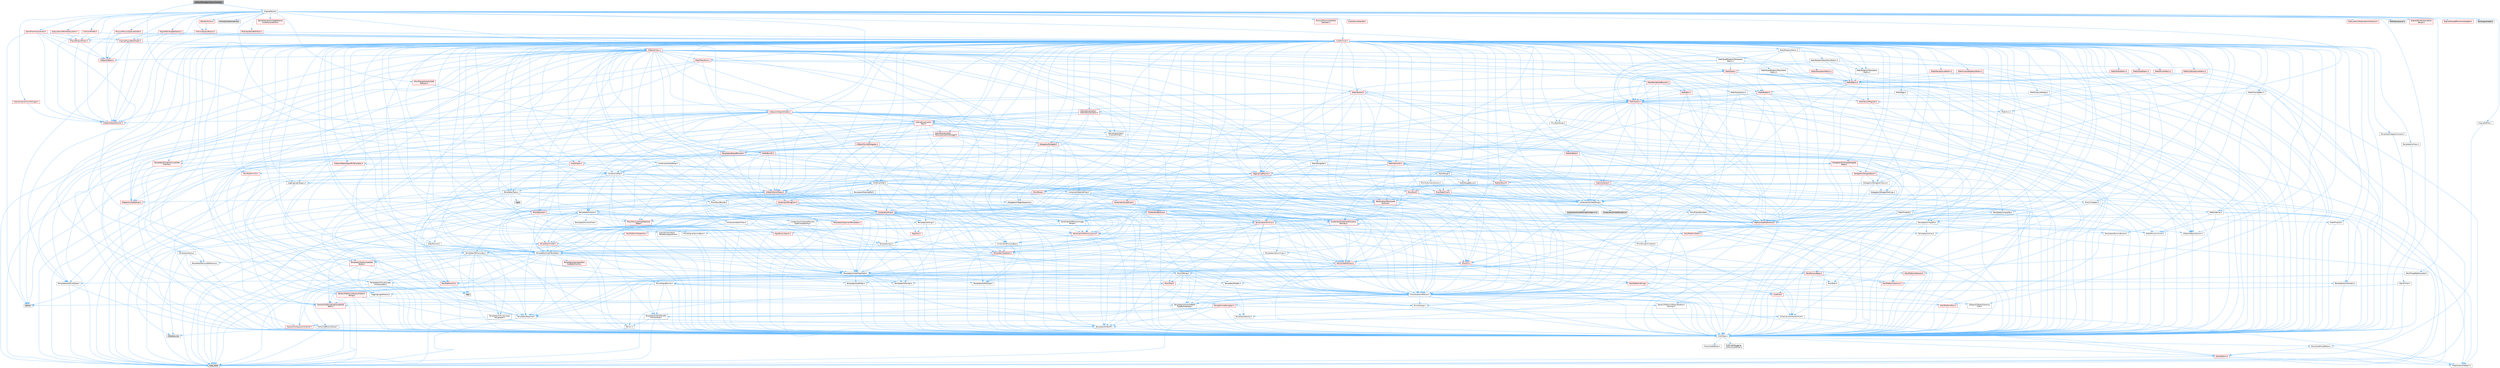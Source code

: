 digraph "DefaultManagerInstanceTracker.h"
{
 // INTERACTIVE_SVG=YES
 // LATEX_PDF_SIZE
  bgcolor="transparent";
  edge [fontname=Helvetica,fontsize=10,labelfontname=Helvetica,labelfontsize=10];
  node [fontname=Helvetica,fontsize=10,shape=box,height=0.2,width=0.4];
  Node1 [id="Node000001",label="DefaultManagerInstanceTracker.h",height=0.2,width=0.4,color="gray40", fillcolor="grey60", style="filled", fontcolor="black",tooltip=" "];
  Node1 -> Node2 [id="edge1_Node000001_Node000002",color="steelblue1",style="solid",tooltip=" "];
  Node2 [id="Node000002",label="Containers/Map.h",height=0.2,width=0.4,color="grey40", fillcolor="white", style="filled",URL="$df/d79/Map_8h.html",tooltip=" "];
  Node2 -> Node3 [id="edge2_Node000002_Node000003",color="steelblue1",style="solid",tooltip=" "];
  Node3 [id="Node000003",label="CoreTypes.h",height=0.2,width=0.4,color="grey40", fillcolor="white", style="filled",URL="$dc/dec/CoreTypes_8h.html",tooltip=" "];
  Node3 -> Node4 [id="edge3_Node000003_Node000004",color="steelblue1",style="solid",tooltip=" "];
  Node4 [id="Node000004",label="HAL/Platform.h",height=0.2,width=0.4,color="red", fillcolor="#FFF0F0", style="filled",URL="$d9/dd0/Platform_8h.html",tooltip=" "];
  Node4 -> Node7 [id="edge4_Node000004_Node000007",color="steelblue1",style="solid",tooltip=" "];
  Node7 [id="Node000007",label="type_traits",height=0.2,width=0.4,color="grey60", fillcolor="#E0E0E0", style="filled",tooltip=" "];
  Node4 -> Node8 [id="edge5_Node000004_Node000008",color="steelblue1",style="solid",tooltip=" "];
  Node8 [id="Node000008",label="PreprocessorHelpers.h",height=0.2,width=0.4,color="grey40", fillcolor="white", style="filled",URL="$db/ddb/PreprocessorHelpers_8h.html",tooltip=" "];
  Node3 -> Node14 [id="edge6_Node000003_Node000014",color="steelblue1",style="solid",tooltip=" "];
  Node14 [id="Node000014",label="ProfilingDebugging\l/UMemoryDefines.h",height=0.2,width=0.4,color="grey40", fillcolor="white", style="filled",URL="$d2/da2/UMemoryDefines_8h.html",tooltip=" "];
  Node3 -> Node15 [id="edge7_Node000003_Node000015",color="steelblue1",style="solid",tooltip=" "];
  Node15 [id="Node000015",label="Misc/CoreMiscDefines.h",height=0.2,width=0.4,color="grey40", fillcolor="white", style="filled",URL="$da/d38/CoreMiscDefines_8h.html",tooltip=" "];
  Node15 -> Node4 [id="edge8_Node000015_Node000004",color="steelblue1",style="solid",tooltip=" "];
  Node15 -> Node8 [id="edge9_Node000015_Node000008",color="steelblue1",style="solid",tooltip=" "];
  Node3 -> Node16 [id="edge10_Node000003_Node000016",color="steelblue1",style="solid",tooltip=" "];
  Node16 [id="Node000016",label="Misc/CoreDefines.h",height=0.2,width=0.4,color="grey40", fillcolor="white", style="filled",URL="$d3/dd2/CoreDefines_8h.html",tooltip=" "];
  Node2 -> Node17 [id="edge11_Node000002_Node000017",color="steelblue1",style="solid",tooltip=" "];
  Node17 [id="Node000017",label="Algo/Reverse.h",height=0.2,width=0.4,color="grey40", fillcolor="white", style="filled",URL="$d5/d93/Reverse_8h.html",tooltip=" "];
  Node17 -> Node3 [id="edge12_Node000017_Node000003",color="steelblue1",style="solid",tooltip=" "];
  Node17 -> Node18 [id="edge13_Node000017_Node000018",color="steelblue1",style="solid",tooltip=" "];
  Node18 [id="Node000018",label="Templates/UnrealTemplate.h",height=0.2,width=0.4,color="grey40", fillcolor="white", style="filled",URL="$d4/d24/UnrealTemplate_8h.html",tooltip=" "];
  Node18 -> Node3 [id="edge14_Node000018_Node000003",color="steelblue1",style="solid",tooltip=" "];
  Node18 -> Node19 [id="edge15_Node000018_Node000019",color="steelblue1",style="solid",tooltip=" "];
  Node19 [id="Node000019",label="Templates/IsPointer.h",height=0.2,width=0.4,color="grey40", fillcolor="white", style="filled",URL="$d7/d05/IsPointer_8h.html",tooltip=" "];
  Node19 -> Node3 [id="edge16_Node000019_Node000003",color="steelblue1",style="solid",tooltip=" "];
  Node18 -> Node20 [id="edge17_Node000018_Node000020",color="steelblue1",style="solid",tooltip=" "];
  Node20 [id="Node000020",label="HAL/UnrealMemory.h",height=0.2,width=0.4,color="red", fillcolor="#FFF0F0", style="filled",URL="$d9/d96/UnrealMemory_8h.html",tooltip=" "];
  Node20 -> Node3 [id="edge18_Node000020_Node000003",color="steelblue1",style="solid",tooltip=" "];
  Node20 -> Node33 [id="edge19_Node000020_Node000033",color="steelblue1",style="solid",tooltip=" "];
  Node33 [id="Node000033",label="HAL/MemoryBase.h",height=0.2,width=0.4,color="red", fillcolor="#FFF0F0", style="filled",URL="$d6/d9f/MemoryBase_8h.html",tooltip=" "];
  Node33 -> Node3 [id="edge20_Node000033_Node000003",color="steelblue1",style="solid",tooltip=" "];
  Node33 -> Node34 [id="edge21_Node000033_Node000034",color="steelblue1",style="solid",tooltip=" "];
  Node34 [id="Node000034",label="HAL/PlatformAtomics.h",height=0.2,width=0.4,color="red", fillcolor="#FFF0F0", style="filled",URL="$d3/d36/PlatformAtomics_8h.html",tooltip=" "];
  Node34 -> Node3 [id="edge22_Node000034_Node000003",color="steelblue1",style="solid",tooltip=" "];
  Node33 -> Node37 [id="edge23_Node000033_Node000037",color="steelblue1",style="solid",tooltip=" "];
  Node37 [id="Node000037",label="HAL/PlatformCrt.h",height=0.2,width=0.4,color="red", fillcolor="#FFF0F0", style="filled",URL="$d8/d75/PlatformCrt_8h.html",tooltip=" "];
  Node37 -> Node38 [id="edge24_Node000037_Node000038",color="steelblue1",style="solid",tooltip=" "];
  Node38 [id="Node000038",label="new",height=0.2,width=0.4,color="grey60", fillcolor="#E0E0E0", style="filled",tooltip=" "];
  Node33 -> Node45 [id="edge25_Node000033_Node000045",color="steelblue1",style="solid",tooltip=" "];
  Node45 [id="Node000045",label="Misc/Exec.h",height=0.2,width=0.4,color="grey40", fillcolor="white", style="filled",URL="$de/ddb/Exec_8h.html",tooltip=" "];
  Node45 -> Node3 [id="edge26_Node000045_Node000003",color="steelblue1",style="solid",tooltip=" "];
  Node45 -> Node46 [id="edge27_Node000045_Node000046",color="steelblue1",style="solid",tooltip=" "];
  Node46 [id="Node000046",label="Misc/AssertionMacros.h",height=0.2,width=0.4,color="grey40", fillcolor="white", style="filled",URL="$d0/dfa/AssertionMacros_8h.html",tooltip=" "];
  Node46 -> Node3 [id="edge28_Node000046_Node000003",color="steelblue1",style="solid",tooltip=" "];
  Node46 -> Node4 [id="edge29_Node000046_Node000004",color="steelblue1",style="solid",tooltip=" "];
  Node46 -> Node47 [id="edge30_Node000046_Node000047",color="steelblue1",style="solid",tooltip=" "];
  Node47 [id="Node000047",label="HAL/PlatformMisc.h",height=0.2,width=0.4,color="red", fillcolor="#FFF0F0", style="filled",URL="$d0/df5/PlatformMisc_8h.html",tooltip=" "];
  Node47 -> Node3 [id="edge31_Node000047_Node000003",color="steelblue1",style="solid",tooltip=" "];
  Node46 -> Node8 [id="edge32_Node000046_Node000008",color="steelblue1",style="solid",tooltip=" "];
  Node46 -> Node63 [id="edge33_Node000046_Node000063",color="steelblue1",style="solid",tooltip=" "];
  Node63 [id="Node000063",label="Templates/EnableIf.h",height=0.2,width=0.4,color="grey40", fillcolor="white", style="filled",URL="$d7/d60/EnableIf_8h.html",tooltip=" "];
  Node63 -> Node3 [id="edge34_Node000063_Node000003",color="steelblue1",style="solid",tooltip=" "];
  Node46 -> Node64 [id="edge35_Node000046_Node000064",color="steelblue1",style="solid",tooltip=" "];
  Node64 [id="Node000064",label="Templates/IsArrayOrRefOf\lTypeByPredicate.h",height=0.2,width=0.4,color="grey40", fillcolor="white", style="filled",URL="$d6/da1/IsArrayOrRefOfTypeByPredicate_8h.html",tooltip=" "];
  Node64 -> Node3 [id="edge36_Node000064_Node000003",color="steelblue1",style="solid",tooltip=" "];
  Node46 -> Node65 [id="edge37_Node000046_Node000065",color="steelblue1",style="solid",tooltip=" "];
  Node65 [id="Node000065",label="Templates/IsValidVariadic\lFunctionArg.h",height=0.2,width=0.4,color="grey40", fillcolor="white", style="filled",URL="$d0/dc8/IsValidVariadicFunctionArg_8h.html",tooltip=" "];
  Node65 -> Node3 [id="edge38_Node000065_Node000003",color="steelblue1",style="solid",tooltip=" "];
  Node65 -> Node66 [id="edge39_Node000065_Node000066",color="steelblue1",style="solid",tooltip=" "];
  Node66 [id="Node000066",label="IsEnum.h",height=0.2,width=0.4,color="grey40", fillcolor="white", style="filled",URL="$d4/de5/IsEnum_8h.html",tooltip=" "];
  Node65 -> Node7 [id="edge40_Node000065_Node000007",color="steelblue1",style="solid",tooltip=" "];
  Node46 -> Node67 [id="edge41_Node000046_Node000067",color="steelblue1",style="solid",tooltip=" "];
  Node67 [id="Node000067",label="Traits/IsCharEncodingCompatible\lWith.h",height=0.2,width=0.4,color="red", fillcolor="#FFF0F0", style="filled",URL="$df/dd1/IsCharEncodingCompatibleWith_8h.html",tooltip=" "];
  Node67 -> Node7 [id="edge42_Node000067_Node000007",color="steelblue1",style="solid",tooltip=" "];
  Node46 -> Node69 [id="edge43_Node000046_Node000069",color="steelblue1",style="solid",tooltip=" "];
  Node69 [id="Node000069",label="Misc/VarArgs.h",height=0.2,width=0.4,color="grey40", fillcolor="white", style="filled",URL="$d5/d6f/VarArgs_8h.html",tooltip=" "];
  Node69 -> Node3 [id="edge44_Node000069_Node000003",color="steelblue1",style="solid",tooltip=" "];
  Node46 -> Node70 [id="edge45_Node000046_Node000070",color="steelblue1",style="solid",tooltip=" "];
  Node70 [id="Node000070",label="String/FormatStringSan.h",height=0.2,width=0.4,color="red", fillcolor="#FFF0F0", style="filled",URL="$d3/d8b/FormatStringSan_8h.html",tooltip=" "];
  Node70 -> Node7 [id="edge46_Node000070_Node000007",color="steelblue1",style="solid",tooltip=" "];
  Node70 -> Node3 [id="edge47_Node000070_Node000003",color="steelblue1",style="solid",tooltip=" "];
  Node70 -> Node71 [id="edge48_Node000070_Node000071",color="steelblue1",style="solid",tooltip=" "];
  Node71 [id="Node000071",label="Templates/Requires.h",height=0.2,width=0.4,color="grey40", fillcolor="white", style="filled",URL="$dc/d96/Requires_8h.html",tooltip=" "];
  Node71 -> Node63 [id="edge49_Node000071_Node000063",color="steelblue1",style="solid",tooltip=" "];
  Node71 -> Node7 [id="edge50_Node000071_Node000007",color="steelblue1",style="solid",tooltip=" "];
  Node70 -> Node72 [id="edge51_Node000070_Node000072",color="steelblue1",style="solid",tooltip=" "];
  Node72 [id="Node000072",label="Templates/Identity.h",height=0.2,width=0.4,color="grey40", fillcolor="white", style="filled",URL="$d0/dd5/Identity_8h.html",tooltip=" "];
  Node70 -> Node65 [id="edge52_Node000070_Node000065",color="steelblue1",style="solid",tooltip=" "];
  Node70 -> Node23 [id="edge53_Node000070_Node000023",color="steelblue1",style="solid",tooltip=" "];
  Node23 [id="Node000023",label="Containers/ContainersFwd.h",height=0.2,width=0.4,color="grey40", fillcolor="white", style="filled",URL="$d4/d0a/ContainersFwd_8h.html",tooltip=" "];
  Node23 -> Node4 [id="edge54_Node000023_Node000004",color="steelblue1",style="solid",tooltip=" "];
  Node23 -> Node3 [id="edge55_Node000023_Node000003",color="steelblue1",style="solid",tooltip=" "];
  Node23 -> Node24 [id="edge56_Node000023_Node000024",color="steelblue1",style="solid",tooltip=" "];
  Node24 [id="Node000024",label="Traits/IsContiguousContainer.h",height=0.2,width=0.4,color="red", fillcolor="#FFF0F0", style="filled",URL="$d5/d3c/IsContiguousContainer_8h.html",tooltip=" "];
  Node24 -> Node3 [id="edge57_Node000024_Node000003",color="steelblue1",style="solid",tooltip=" "];
  Node24 -> Node26 [id="edge58_Node000024_Node000026",color="steelblue1",style="solid",tooltip=" "];
  Node26 [id="Node000026",label="initializer_list",height=0.2,width=0.4,color="grey60", fillcolor="#E0E0E0", style="filled",tooltip=" "];
  Node46 -> Node76 [id="edge59_Node000046_Node000076",color="steelblue1",style="solid",tooltip=" "];
  Node76 [id="Node000076",label="atomic",height=0.2,width=0.4,color="grey60", fillcolor="#E0E0E0", style="filled",tooltip=" "];
  Node33 -> Node77 [id="edge60_Node000033_Node000077",color="steelblue1",style="solid",tooltip=" "];
  Node77 [id="Node000077",label="Misc/OutputDevice.h",height=0.2,width=0.4,color="grey40", fillcolor="white", style="filled",URL="$d7/d32/OutputDevice_8h.html",tooltip=" "];
  Node77 -> Node22 [id="edge61_Node000077_Node000022",color="steelblue1",style="solid",tooltip=" "];
  Node22 [id="Node000022",label="CoreFwd.h",height=0.2,width=0.4,color="red", fillcolor="#FFF0F0", style="filled",URL="$d1/d1e/CoreFwd_8h.html",tooltip=" "];
  Node22 -> Node3 [id="edge62_Node000022_Node000003",color="steelblue1",style="solid",tooltip=" "];
  Node22 -> Node23 [id="edge63_Node000022_Node000023",color="steelblue1",style="solid",tooltip=" "];
  Node22 -> Node28 [id="edge64_Node000022_Node000028",color="steelblue1",style="solid",tooltip=" "];
  Node28 [id="Node000028",label="UObject/UObjectHierarchy\lFwd.h",height=0.2,width=0.4,color="grey40", fillcolor="white", style="filled",URL="$d3/d13/UObjectHierarchyFwd_8h.html",tooltip=" "];
  Node77 -> Node3 [id="edge65_Node000077_Node000003",color="steelblue1",style="solid",tooltip=" "];
  Node77 -> Node78 [id="edge66_Node000077_Node000078",color="steelblue1",style="solid",tooltip=" "];
  Node78 [id="Node000078",label="Logging/LogVerbosity.h",height=0.2,width=0.4,color="grey40", fillcolor="white", style="filled",URL="$d2/d8f/LogVerbosity_8h.html",tooltip=" "];
  Node78 -> Node3 [id="edge67_Node000078_Node000003",color="steelblue1",style="solid",tooltip=" "];
  Node77 -> Node69 [id="edge68_Node000077_Node000069",color="steelblue1",style="solid",tooltip=" "];
  Node77 -> Node64 [id="edge69_Node000077_Node000064",color="steelblue1",style="solid",tooltip=" "];
  Node77 -> Node65 [id="edge70_Node000077_Node000065",color="steelblue1",style="solid",tooltip=" "];
  Node77 -> Node67 [id="edge71_Node000077_Node000067",color="steelblue1",style="solid",tooltip=" "];
  Node20 -> Node88 [id="edge72_Node000020_Node000088",color="steelblue1",style="solid",tooltip=" "];
  Node88 [id="Node000088",label="HAL/PlatformMemory.h",height=0.2,width=0.4,color="red", fillcolor="#FFF0F0", style="filled",URL="$de/d68/PlatformMemory_8h.html",tooltip=" "];
  Node88 -> Node3 [id="edge73_Node000088_Node000003",color="steelblue1",style="solid",tooltip=" "];
  Node20 -> Node19 [id="edge74_Node000020_Node000019",color="steelblue1",style="solid",tooltip=" "];
  Node18 -> Node91 [id="edge75_Node000018_Node000091",color="steelblue1",style="solid",tooltip=" "];
  Node91 [id="Node000091",label="Templates/CopyQualifiers\lAndRefsFromTo.h",height=0.2,width=0.4,color="red", fillcolor="#FFF0F0", style="filled",URL="$d3/db3/CopyQualifiersAndRefsFromTo_8h.html",tooltip=" "];
  Node18 -> Node93 [id="edge76_Node000018_Node000093",color="steelblue1",style="solid",tooltip=" "];
  Node93 [id="Node000093",label="Templates/UnrealTypeTraits.h",height=0.2,width=0.4,color="grey40", fillcolor="white", style="filled",URL="$d2/d2d/UnrealTypeTraits_8h.html",tooltip=" "];
  Node93 -> Node3 [id="edge77_Node000093_Node000003",color="steelblue1",style="solid",tooltip=" "];
  Node93 -> Node19 [id="edge78_Node000093_Node000019",color="steelblue1",style="solid",tooltip=" "];
  Node93 -> Node46 [id="edge79_Node000093_Node000046",color="steelblue1",style="solid",tooltip=" "];
  Node93 -> Node84 [id="edge80_Node000093_Node000084",color="steelblue1",style="solid",tooltip=" "];
  Node84 [id="Node000084",label="Templates/AndOrNot.h",height=0.2,width=0.4,color="grey40", fillcolor="white", style="filled",URL="$db/d0a/AndOrNot_8h.html",tooltip=" "];
  Node84 -> Node3 [id="edge81_Node000084_Node000003",color="steelblue1",style="solid",tooltip=" "];
  Node93 -> Node63 [id="edge82_Node000093_Node000063",color="steelblue1",style="solid",tooltip=" "];
  Node93 -> Node94 [id="edge83_Node000093_Node000094",color="steelblue1",style="solid",tooltip=" "];
  Node94 [id="Node000094",label="Templates/IsArithmetic.h",height=0.2,width=0.4,color="grey40", fillcolor="white", style="filled",URL="$d2/d5d/IsArithmetic_8h.html",tooltip=" "];
  Node94 -> Node3 [id="edge84_Node000094_Node000003",color="steelblue1",style="solid",tooltip=" "];
  Node93 -> Node66 [id="edge85_Node000093_Node000066",color="steelblue1",style="solid",tooltip=" "];
  Node93 -> Node95 [id="edge86_Node000093_Node000095",color="steelblue1",style="solid",tooltip=" "];
  Node95 [id="Node000095",label="Templates/Models.h",height=0.2,width=0.4,color="grey40", fillcolor="white", style="filled",URL="$d3/d0c/Models_8h.html",tooltip=" "];
  Node95 -> Node72 [id="edge87_Node000095_Node000072",color="steelblue1",style="solid",tooltip=" "];
  Node93 -> Node96 [id="edge88_Node000093_Node000096",color="steelblue1",style="solid",tooltip=" "];
  Node96 [id="Node000096",label="Templates/IsPODType.h",height=0.2,width=0.4,color="grey40", fillcolor="white", style="filled",URL="$d7/db1/IsPODType_8h.html",tooltip=" "];
  Node96 -> Node3 [id="edge89_Node000096_Node000003",color="steelblue1",style="solid",tooltip=" "];
  Node93 -> Node97 [id="edge90_Node000093_Node000097",color="steelblue1",style="solid",tooltip=" "];
  Node97 [id="Node000097",label="Templates/IsUECoreType.h",height=0.2,width=0.4,color="grey40", fillcolor="white", style="filled",URL="$d1/db8/IsUECoreType_8h.html",tooltip=" "];
  Node97 -> Node3 [id="edge91_Node000097_Node000003",color="steelblue1",style="solid",tooltip=" "];
  Node97 -> Node7 [id="edge92_Node000097_Node000007",color="steelblue1",style="solid",tooltip=" "];
  Node93 -> Node85 [id="edge93_Node000093_Node000085",color="steelblue1",style="solid",tooltip=" "];
  Node85 [id="Node000085",label="Templates/IsTriviallyCopy\lConstructible.h",height=0.2,width=0.4,color="grey40", fillcolor="white", style="filled",URL="$d3/d78/IsTriviallyCopyConstructible_8h.html",tooltip=" "];
  Node85 -> Node3 [id="edge94_Node000085_Node000003",color="steelblue1",style="solid",tooltip=" "];
  Node85 -> Node7 [id="edge95_Node000085_Node000007",color="steelblue1",style="solid",tooltip=" "];
  Node18 -> Node98 [id="edge96_Node000018_Node000098",color="steelblue1",style="solid",tooltip=" "];
  Node98 [id="Node000098",label="Templates/RemoveReference.h",height=0.2,width=0.4,color="grey40", fillcolor="white", style="filled",URL="$da/dbe/RemoveReference_8h.html",tooltip=" "];
  Node98 -> Node3 [id="edge97_Node000098_Node000003",color="steelblue1",style="solid",tooltip=" "];
  Node18 -> Node71 [id="edge98_Node000018_Node000071",color="steelblue1",style="solid",tooltip=" "];
  Node18 -> Node99 [id="edge99_Node000018_Node000099",color="steelblue1",style="solid",tooltip=" "];
  Node99 [id="Node000099",label="Templates/TypeCompatible\lBytes.h",height=0.2,width=0.4,color="red", fillcolor="#FFF0F0", style="filled",URL="$df/d0a/TypeCompatibleBytes_8h.html",tooltip=" "];
  Node99 -> Node3 [id="edge100_Node000099_Node000003",color="steelblue1",style="solid",tooltip=" "];
  Node99 -> Node38 [id="edge101_Node000099_Node000038",color="steelblue1",style="solid",tooltip=" "];
  Node99 -> Node7 [id="edge102_Node000099_Node000007",color="steelblue1",style="solid",tooltip=" "];
  Node18 -> Node72 [id="edge103_Node000018_Node000072",color="steelblue1",style="solid",tooltip=" "];
  Node18 -> Node24 [id="edge104_Node000018_Node000024",color="steelblue1",style="solid",tooltip=" "];
  Node18 -> Node100 [id="edge105_Node000018_Node000100",color="steelblue1",style="solid",tooltip=" "];
  Node100 [id="Node000100",label="Traits/UseBitwiseSwap.h",height=0.2,width=0.4,color="grey40", fillcolor="white", style="filled",URL="$db/df3/UseBitwiseSwap_8h.html",tooltip=" "];
  Node100 -> Node3 [id="edge106_Node000100_Node000003",color="steelblue1",style="solid",tooltip=" "];
  Node100 -> Node7 [id="edge107_Node000100_Node000007",color="steelblue1",style="solid",tooltip=" "];
  Node18 -> Node7 [id="edge108_Node000018_Node000007",color="steelblue1",style="solid",tooltip=" "];
  Node2 -> Node101 [id="edge109_Node000002_Node000101",color="steelblue1",style="solid",tooltip=" "];
  Node101 [id="Node000101",label="Containers/ContainerElement\lTypeCompatibility.h",height=0.2,width=0.4,color="grey40", fillcolor="white", style="filled",URL="$df/ddf/ContainerElementTypeCompatibility_8h.html",tooltip=" "];
  Node101 -> Node3 [id="edge110_Node000101_Node000003",color="steelblue1",style="solid",tooltip=" "];
  Node101 -> Node93 [id="edge111_Node000101_Node000093",color="steelblue1",style="solid",tooltip=" "];
  Node2 -> Node102 [id="edge112_Node000002_Node000102",color="steelblue1",style="solid",tooltip=" "];
  Node102 [id="Node000102",label="Containers/Set.h",height=0.2,width=0.4,color="grey40", fillcolor="white", style="filled",URL="$d4/d45/Set_8h.html",tooltip=" "];
  Node102 -> Node103 [id="edge113_Node000102_Node000103",color="steelblue1",style="solid",tooltip=" "];
  Node103 [id="Node000103",label="Containers/ContainerAllocation\lPolicies.h",height=0.2,width=0.4,color="red", fillcolor="#FFF0F0", style="filled",URL="$d7/dff/ContainerAllocationPolicies_8h.html",tooltip=" "];
  Node103 -> Node3 [id="edge114_Node000103_Node000003",color="steelblue1",style="solid",tooltip=" "];
  Node103 -> Node103 [id="edge115_Node000103_Node000103",color="steelblue1",style="solid",tooltip=" "];
  Node103 -> Node105 [id="edge116_Node000103_Node000105",color="steelblue1",style="solid",tooltip=" "];
  Node105 [id="Node000105",label="HAL/PlatformMath.h",height=0.2,width=0.4,color="red", fillcolor="#FFF0F0", style="filled",URL="$dc/d53/PlatformMath_8h.html",tooltip=" "];
  Node105 -> Node3 [id="edge117_Node000105_Node000003",color="steelblue1",style="solid",tooltip=" "];
  Node103 -> Node20 [id="edge118_Node000103_Node000020",color="steelblue1",style="solid",tooltip=" "];
  Node103 -> Node52 [id="edge119_Node000103_Node000052",color="steelblue1",style="solid",tooltip=" "];
  Node52 [id="Node000052",label="Math/NumericLimits.h",height=0.2,width=0.4,color="grey40", fillcolor="white", style="filled",URL="$df/d1b/NumericLimits_8h.html",tooltip=" "];
  Node52 -> Node3 [id="edge120_Node000052_Node000003",color="steelblue1",style="solid",tooltip=" "];
  Node103 -> Node46 [id="edge121_Node000103_Node000046",color="steelblue1",style="solid",tooltip=" "];
  Node103 -> Node114 [id="edge122_Node000103_Node000114",color="steelblue1",style="solid",tooltip=" "];
  Node114 [id="Node000114",label="Templates/MemoryOps.h",height=0.2,width=0.4,color="grey40", fillcolor="white", style="filled",URL="$db/dea/MemoryOps_8h.html",tooltip=" "];
  Node114 -> Node3 [id="edge123_Node000114_Node000003",color="steelblue1",style="solid",tooltip=" "];
  Node114 -> Node20 [id="edge124_Node000114_Node000020",color="steelblue1",style="solid",tooltip=" "];
  Node114 -> Node86 [id="edge125_Node000114_Node000086",color="steelblue1",style="solid",tooltip=" "];
  Node86 [id="Node000086",label="Templates/IsTriviallyCopy\lAssignable.h",height=0.2,width=0.4,color="grey40", fillcolor="white", style="filled",URL="$d2/df2/IsTriviallyCopyAssignable_8h.html",tooltip=" "];
  Node86 -> Node3 [id="edge126_Node000086_Node000003",color="steelblue1",style="solid",tooltip=" "];
  Node86 -> Node7 [id="edge127_Node000086_Node000007",color="steelblue1",style="solid",tooltip=" "];
  Node114 -> Node85 [id="edge128_Node000114_Node000085",color="steelblue1",style="solid",tooltip=" "];
  Node114 -> Node71 [id="edge129_Node000114_Node000071",color="steelblue1",style="solid",tooltip=" "];
  Node114 -> Node93 [id="edge130_Node000114_Node000093",color="steelblue1",style="solid",tooltip=" "];
  Node114 -> Node100 [id="edge131_Node000114_Node000100",color="steelblue1",style="solid",tooltip=" "];
  Node114 -> Node38 [id="edge132_Node000114_Node000038",color="steelblue1",style="solid",tooltip=" "];
  Node114 -> Node7 [id="edge133_Node000114_Node000007",color="steelblue1",style="solid",tooltip=" "];
  Node103 -> Node99 [id="edge134_Node000103_Node000099",color="steelblue1",style="solid",tooltip=" "];
  Node103 -> Node7 [id="edge135_Node000103_Node000007",color="steelblue1",style="solid",tooltip=" "];
  Node102 -> Node101 [id="edge136_Node000102_Node000101",color="steelblue1",style="solid",tooltip=" "];
  Node102 -> Node115 [id="edge137_Node000102_Node000115",color="steelblue1",style="solid",tooltip=" "];
  Node115 [id="Node000115",label="Containers/SetUtilities.h",height=0.2,width=0.4,color="grey40", fillcolor="white", style="filled",URL="$dc/de5/SetUtilities_8h.html",tooltip=" "];
  Node115 -> Node3 [id="edge138_Node000115_Node000003",color="steelblue1",style="solid",tooltip=" "];
  Node115 -> Node116 [id="edge139_Node000115_Node000116",color="steelblue1",style="solid",tooltip=" "];
  Node116 [id="Node000116",label="Serialization/MemoryLayout.h",height=0.2,width=0.4,color="red", fillcolor="#FFF0F0", style="filled",URL="$d7/d66/MemoryLayout_8h.html",tooltip=" "];
  Node116 -> Node119 [id="edge140_Node000116_Node000119",color="steelblue1",style="solid",tooltip=" "];
  Node119 [id="Node000119",label="Containers/EnumAsByte.h",height=0.2,width=0.4,color="grey40", fillcolor="white", style="filled",URL="$d6/d9a/EnumAsByte_8h.html",tooltip=" "];
  Node119 -> Node3 [id="edge141_Node000119_Node000003",color="steelblue1",style="solid",tooltip=" "];
  Node119 -> Node96 [id="edge142_Node000119_Node000096",color="steelblue1",style="solid",tooltip=" "];
  Node119 -> Node120 [id="edge143_Node000119_Node000120",color="steelblue1",style="solid",tooltip=" "];
  Node120 [id="Node000120",label="Templates/TypeHash.h",height=0.2,width=0.4,color="red", fillcolor="#FFF0F0", style="filled",URL="$d1/d62/TypeHash_8h.html",tooltip=" "];
  Node120 -> Node3 [id="edge144_Node000120_Node000003",color="steelblue1",style="solid",tooltip=" "];
  Node120 -> Node71 [id="edge145_Node000120_Node000071",color="steelblue1",style="solid",tooltip=" "];
  Node120 -> Node121 [id="edge146_Node000120_Node000121",color="steelblue1",style="solid",tooltip=" "];
  Node121 [id="Node000121",label="Misc/Crc.h",height=0.2,width=0.4,color="red", fillcolor="#FFF0F0", style="filled",URL="$d4/dd2/Crc_8h.html",tooltip=" "];
  Node121 -> Node3 [id="edge147_Node000121_Node000003",color="steelblue1",style="solid",tooltip=" "];
  Node121 -> Node29 [id="edge148_Node000121_Node000029",color="steelblue1",style="solid",tooltip=" "];
  Node29 [id="Node000029",label="HAL/PlatformString.h",height=0.2,width=0.4,color="red", fillcolor="#FFF0F0", style="filled",URL="$db/db5/PlatformString_8h.html",tooltip=" "];
  Node29 -> Node3 [id="edge149_Node000029_Node000003",color="steelblue1",style="solid",tooltip=" "];
  Node121 -> Node46 [id="edge150_Node000121_Node000046",color="steelblue1",style="solid",tooltip=" "];
  Node121 -> Node122 [id="edge151_Node000121_Node000122",color="steelblue1",style="solid",tooltip=" "];
  Node122 [id="Node000122",label="Misc/CString.h",height=0.2,width=0.4,color="grey40", fillcolor="white", style="filled",URL="$d2/d49/CString_8h.html",tooltip=" "];
  Node122 -> Node3 [id="edge152_Node000122_Node000003",color="steelblue1",style="solid",tooltip=" "];
  Node122 -> Node37 [id="edge153_Node000122_Node000037",color="steelblue1",style="solid",tooltip=" "];
  Node122 -> Node29 [id="edge154_Node000122_Node000029",color="steelblue1",style="solid",tooltip=" "];
  Node122 -> Node46 [id="edge155_Node000122_Node000046",color="steelblue1",style="solid",tooltip=" "];
  Node122 -> Node123 [id="edge156_Node000122_Node000123",color="steelblue1",style="solid",tooltip=" "];
  Node123 [id="Node000123",label="Misc/Char.h",height=0.2,width=0.4,color="red", fillcolor="#FFF0F0", style="filled",URL="$d0/d58/Char_8h.html",tooltip=" "];
  Node123 -> Node3 [id="edge157_Node000123_Node000003",color="steelblue1",style="solid",tooltip=" "];
  Node123 -> Node7 [id="edge158_Node000123_Node000007",color="steelblue1",style="solid",tooltip=" "];
  Node122 -> Node69 [id="edge159_Node000122_Node000069",color="steelblue1",style="solid",tooltip=" "];
  Node122 -> Node64 [id="edge160_Node000122_Node000064",color="steelblue1",style="solid",tooltip=" "];
  Node122 -> Node65 [id="edge161_Node000122_Node000065",color="steelblue1",style="solid",tooltip=" "];
  Node122 -> Node67 [id="edge162_Node000122_Node000067",color="steelblue1",style="solid",tooltip=" "];
  Node121 -> Node123 [id="edge163_Node000121_Node000123",color="steelblue1",style="solid",tooltip=" "];
  Node121 -> Node93 [id="edge164_Node000121_Node000093",color="steelblue1",style="solid",tooltip=" "];
  Node120 -> Node7 [id="edge165_Node000120_Node000007",color="steelblue1",style="solid",tooltip=" "];
  Node116 -> Node20 [id="edge166_Node000116_Node000020",color="steelblue1",style="solid",tooltip=" "];
  Node116 -> Node63 [id="edge167_Node000116_Node000063",color="steelblue1",style="solid",tooltip=" "];
  Node116 -> Node95 [id="edge168_Node000116_Node000095",color="steelblue1",style="solid",tooltip=" "];
  Node116 -> Node18 [id="edge169_Node000116_Node000018",color="steelblue1",style="solid",tooltip=" "];
  Node115 -> Node114 [id="edge170_Node000115_Node000114",color="steelblue1",style="solid",tooltip=" "];
  Node115 -> Node93 [id="edge171_Node000115_Node000093",color="steelblue1",style="solid",tooltip=" "];
  Node102 -> Node129 [id="edge172_Node000102_Node000129",color="steelblue1",style="solid",tooltip=" "];
  Node129 [id="Node000129",label="Containers/SparseArray.h",height=0.2,width=0.4,color="grey40", fillcolor="white", style="filled",URL="$d5/dbf/SparseArray_8h.html",tooltip=" "];
  Node129 -> Node3 [id="edge173_Node000129_Node000003",color="steelblue1",style="solid",tooltip=" "];
  Node129 -> Node46 [id="edge174_Node000129_Node000046",color="steelblue1",style="solid",tooltip=" "];
  Node129 -> Node20 [id="edge175_Node000129_Node000020",color="steelblue1",style="solid",tooltip=" "];
  Node129 -> Node93 [id="edge176_Node000129_Node000093",color="steelblue1",style="solid",tooltip=" "];
  Node129 -> Node18 [id="edge177_Node000129_Node000018",color="steelblue1",style="solid",tooltip=" "];
  Node129 -> Node103 [id="edge178_Node000129_Node000103",color="steelblue1",style="solid",tooltip=" "];
  Node129 -> Node130 [id="edge179_Node000129_Node000130",color="steelblue1",style="solid",tooltip=" "];
  Node130 [id="Node000130",label="Templates/Less.h",height=0.2,width=0.4,color="grey40", fillcolor="white", style="filled",URL="$de/dc8/Less_8h.html",tooltip=" "];
  Node130 -> Node3 [id="edge180_Node000130_Node000003",color="steelblue1",style="solid",tooltip=" "];
  Node130 -> Node18 [id="edge181_Node000130_Node000018",color="steelblue1",style="solid",tooltip=" "];
  Node129 -> Node131 [id="edge182_Node000129_Node000131",color="steelblue1",style="solid",tooltip=" "];
  Node131 [id="Node000131",label="Containers/Array.h",height=0.2,width=0.4,color="red", fillcolor="#FFF0F0", style="filled",URL="$df/dd0/Array_8h.html",tooltip=" "];
  Node131 -> Node3 [id="edge183_Node000131_Node000003",color="steelblue1",style="solid",tooltip=" "];
  Node131 -> Node46 [id="edge184_Node000131_Node000046",color="steelblue1",style="solid",tooltip=" "];
  Node131 -> Node132 [id="edge185_Node000131_Node000132",color="steelblue1",style="solid",tooltip=" "];
  Node132 [id="Node000132",label="Misc/IntrusiveUnsetOptional\lState.h",height=0.2,width=0.4,color="red", fillcolor="#FFF0F0", style="filled",URL="$d2/d0a/IntrusiveUnsetOptionalState_8h.html",tooltip=" "];
  Node131 -> Node20 [id="edge186_Node000131_Node000020",color="steelblue1",style="solid",tooltip=" "];
  Node131 -> Node93 [id="edge187_Node000131_Node000093",color="steelblue1",style="solid",tooltip=" "];
  Node131 -> Node18 [id="edge188_Node000131_Node000018",color="steelblue1",style="solid",tooltip=" "];
  Node131 -> Node103 [id="edge189_Node000131_Node000103",color="steelblue1",style="solid",tooltip=" "];
  Node131 -> Node101 [id="edge190_Node000131_Node000101",color="steelblue1",style="solid",tooltip=" "];
  Node131 -> Node137 [id="edge191_Node000131_Node000137",color="steelblue1",style="solid",tooltip=" "];
  Node137 [id="Node000137",label="Serialization/Archive.h",height=0.2,width=0.4,color="red", fillcolor="#FFF0F0", style="filled",URL="$d7/d3b/Archive_8h.html",tooltip=" "];
  Node137 -> Node22 [id="edge192_Node000137_Node000022",color="steelblue1",style="solid",tooltip=" "];
  Node137 -> Node3 [id="edge193_Node000137_Node000003",color="steelblue1",style="solid",tooltip=" "];
  Node137 -> Node138 [id="edge194_Node000137_Node000138",color="steelblue1",style="solid",tooltip=" "];
  Node138 [id="Node000138",label="HAL/PlatformProperties.h",height=0.2,width=0.4,color="red", fillcolor="#FFF0F0", style="filled",URL="$d9/db0/PlatformProperties_8h.html",tooltip=" "];
  Node138 -> Node3 [id="edge195_Node000138_Node000003",color="steelblue1",style="solid",tooltip=" "];
  Node137 -> Node141 [id="edge196_Node000137_Node000141",color="steelblue1",style="solid",tooltip=" "];
  Node141 [id="Node000141",label="Internationalization\l/TextNamespaceFwd.h",height=0.2,width=0.4,color="grey40", fillcolor="white", style="filled",URL="$d8/d97/TextNamespaceFwd_8h.html",tooltip=" "];
  Node141 -> Node3 [id="edge197_Node000141_Node000003",color="steelblue1",style="solid",tooltip=" "];
  Node137 -> Node46 [id="edge198_Node000137_Node000046",color="steelblue1",style="solid",tooltip=" "];
  Node137 -> Node142 [id="edge199_Node000137_Node000142",color="steelblue1",style="solid",tooltip=" "];
  Node142 [id="Node000142",label="Misc/EngineVersionBase.h",height=0.2,width=0.4,color="grey40", fillcolor="white", style="filled",URL="$d5/d2b/EngineVersionBase_8h.html",tooltip=" "];
  Node142 -> Node3 [id="edge200_Node000142_Node000003",color="steelblue1",style="solid",tooltip=" "];
  Node137 -> Node69 [id="edge201_Node000137_Node000069",color="steelblue1",style="solid",tooltip=" "];
  Node137 -> Node63 [id="edge202_Node000137_Node000063",color="steelblue1",style="solid",tooltip=" "];
  Node137 -> Node64 [id="edge203_Node000137_Node000064",color="steelblue1",style="solid",tooltip=" "];
  Node137 -> Node145 [id="edge204_Node000137_Node000145",color="steelblue1",style="solid",tooltip=" "];
  Node145 [id="Node000145",label="Templates/IsEnumClass.h",height=0.2,width=0.4,color="grey40", fillcolor="white", style="filled",URL="$d7/d15/IsEnumClass_8h.html",tooltip=" "];
  Node145 -> Node3 [id="edge205_Node000145_Node000003",color="steelblue1",style="solid",tooltip=" "];
  Node145 -> Node84 [id="edge206_Node000145_Node000084",color="steelblue1",style="solid",tooltip=" "];
  Node137 -> Node65 [id="edge207_Node000137_Node000065",color="steelblue1",style="solid",tooltip=" "];
  Node137 -> Node18 [id="edge208_Node000137_Node000018",color="steelblue1",style="solid",tooltip=" "];
  Node137 -> Node67 [id="edge209_Node000137_Node000067",color="steelblue1",style="solid",tooltip=" "];
  Node137 -> Node146 [id="edge210_Node000137_Node000146",color="steelblue1",style="solid",tooltip=" "];
  Node146 [id="Node000146",label="UObject/ObjectVersion.h",height=0.2,width=0.4,color="grey40", fillcolor="white", style="filled",URL="$da/d63/ObjectVersion_8h.html",tooltip=" "];
  Node146 -> Node3 [id="edge211_Node000146_Node000003",color="steelblue1",style="solid",tooltip=" "];
  Node131 -> Node147 [id="edge212_Node000131_Node000147",color="steelblue1",style="solid",tooltip=" "];
  Node147 [id="Node000147",label="Serialization/MemoryImage\lWriter.h",height=0.2,width=0.4,color="grey40", fillcolor="white", style="filled",URL="$d0/d08/MemoryImageWriter_8h.html",tooltip=" "];
  Node147 -> Node3 [id="edge213_Node000147_Node000003",color="steelblue1",style="solid",tooltip=" "];
  Node147 -> Node116 [id="edge214_Node000147_Node000116",color="steelblue1",style="solid",tooltip=" "];
  Node131 -> Node150 [id="edge215_Node000131_Node000150",color="steelblue1",style="solid",tooltip=" "];
  Node150 [id="Node000150",label="Templates/Invoke.h",height=0.2,width=0.4,color="red", fillcolor="#FFF0F0", style="filled",URL="$d7/deb/Invoke_8h.html",tooltip=" "];
  Node150 -> Node3 [id="edge216_Node000150_Node000003",color="steelblue1",style="solid",tooltip=" "];
  Node150 -> Node18 [id="edge217_Node000150_Node000018",color="steelblue1",style="solid",tooltip=" "];
  Node150 -> Node7 [id="edge218_Node000150_Node000007",color="steelblue1",style="solid",tooltip=" "];
  Node131 -> Node130 [id="edge219_Node000131_Node000130",color="steelblue1",style="solid",tooltip=" "];
  Node131 -> Node71 [id="edge220_Node000131_Node000071",color="steelblue1",style="solid",tooltip=" "];
  Node131 -> Node162 [id="edge221_Node000131_Node000162",color="steelblue1",style="solid",tooltip=" "];
  Node162 [id="Node000162",label="Templates/Sorting.h",height=0.2,width=0.4,color="grey40", fillcolor="white", style="filled",URL="$d3/d9e/Sorting_8h.html",tooltip=" "];
  Node162 -> Node3 [id="edge222_Node000162_Node000003",color="steelblue1",style="solid",tooltip=" "];
  Node162 -> Node158 [id="edge223_Node000162_Node000158",color="steelblue1",style="solid",tooltip=" "];
  Node158 [id="Node000158",label="Algo/BinarySearch.h",height=0.2,width=0.4,color="red", fillcolor="#FFF0F0", style="filled",URL="$db/db4/BinarySearch_8h.html",tooltip=" "];
  Node158 -> Node150 [id="edge224_Node000158_Node000150",color="steelblue1",style="solid",tooltip=" "];
  Node158 -> Node130 [id="edge225_Node000158_Node000130",color="steelblue1",style="solid",tooltip=" "];
  Node162 -> Node163 [id="edge226_Node000162_Node000163",color="steelblue1",style="solid",tooltip=" "];
  Node163 [id="Node000163",label="Algo/Sort.h",height=0.2,width=0.4,color="red", fillcolor="#FFF0F0", style="filled",URL="$d1/d87/Sort_8h.html",tooltip=" "];
  Node162 -> Node105 [id="edge227_Node000162_Node000105",color="steelblue1",style="solid",tooltip=" "];
  Node162 -> Node130 [id="edge228_Node000162_Node000130",color="steelblue1",style="solid",tooltip=" "];
  Node131 -> Node166 [id="edge229_Node000131_Node000166",color="steelblue1",style="solid",tooltip=" "];
  Node166 [id="Node000166",label="Templates/AlignmentTemplates.h",height=0.2,width=0.4,color="red", fillcolor="#FFF0F0", style="filled",URL="$dd/d32/AlignmentTemplates_8h.html",tooltip=" "];
  Node166 -> Node3 [id="edge230_Node000166_Node000003",color="steelblue1",style="solid",tooltip=" "];
  Node166 -> Node19 [id="edge231_Node000166_Node000019",color="steelblue1",style="solid",tooltip=" "];
  Node131 -> Node7 [id="edge232_Node000131_Node000007",color="steelblue1",style="solid",tooltip=" "];
  Node129 -> Node165 [id="edge233_Node000129_Node000165",color="steelblue1",style="solid",tooltip=" "];
  Node165 [id="Node000165",label="Math/UnrealMathUtility.h",height=0.2,width=0.4,color="red", fillcolor="#FFF0F0", style="filled",URL="$db/db8/UnrealMathUtility_8h.html",tooltip=" "];
  Node165 -> Node3 [id="edge234_Node000165_Node000003",color="steelblue1",style="solid",tooltip=" "];
  Node165 -> Node46 [id="edge235_Node000165_Node000046",color="steelblue1",style="solid",tooltip=" "];
  Node165 -> Node105 [id="edge236_Node000165_Node000105",color="steelblue1",style="solid",tooltip=" "];
  Node165 -> Node72 [id="edge237_Node000165_Node000072",color="steelblue1",style="solid",tooltip=" "];
  Node165 -> Node71 [id="edge238_Node000165_Node000071",color="steelblue1",style="solid",tooltip=" "];
  Node129 -> Node167 [id="edge239_Node000129_Node000167",color="steelblue1",style="solid",tooltip=" "];
  Node167 [id="Node000167",label="Containers/ScriptArray.h",height=0.2,width=0.4,color="red", fillcolor="#FFF0F0", style="filled",URL="$dc/daf/ScriptArray_8h.html",tooltip=" "];
  Node167 -> Node3 [id="edge240_Node000167_Node000003",color="steelblue1",style="solid",tooltip=" "];
  Node167 -> Node46 [id="edge241_Node000167_Node000046",color="steelblue1",style="solid",tooltip=" "];
  Node167 -> Node20 [id="edge242_Node000167_Node000020",color="steelblue1",style="solid",tooltip=" "];
  Node167 -> Node103 [id="edge243_Node000167_Node000103",color="steelblue1",style="solid",tooltip=" "];
  Node167 -> Node131 [id="edge244_Node000167_Node000131",color="steelblue1",style="solid",tooltip=" "];
  Node167 -> Node26 [id="edge245_Node000167_Node000026",color="steelblue1",style="solid",tooltip=" "];
  Node129 -> Node168 [id="edge246_Node000129_Node000168",color="steelblue1",style="solid",tooltip=" "];
  Node168 [id="Node000168",label="Containers/BitArray.h",height=0.2,width=0.4,color="red", fillcolor="#FFF0F0", style="filled",URL="$d1/de4/BitArray_8h.html",tooltip=" "];
  Node168 -> Node103 [id="edge247_Node000168_Node000103",color="steelblue1",style="solid",tooltip=" "];
  Node168 -> Node3 [id="edge248_Node000168_Node000003",color="steelblue1",style="solid",tooltip=" "];
  Node168 -> Node34 [id="edge249_Node000168_Node000034",color="steelblue1",style="solid",tooltip=" "];
  Node168 -> Node20 [id="edge250_Node000168_Node000020",color="steelblue1",style="solid",tooltip=" "];
  Node168 -> Node165 [id="edge251_Node000168_Node000165",color="steelblue1",style="solid",tooltip=" "];
  Node168 -> Node46 [id="edge252_Node000168_Node000046",color="steelblue1",style="solid",tooltip=" "];
  Node168 -> Node137 [id="edge253_Node000168_Node000137",color="steelblue1",style="solid",tooltip=" "];
  Node168 -> Node147 [id="edge254_Node000168_Node000147",color="steelblue1",style="solid",tooltip=" "];
  Node168 -> Node116 [id="edge255_Node000168_Node000116",color="steelblue1",style="solid",tooltip=" "];
  Node168 -> Node63 [id="edge256_Node000168_Node000063",color="steelblue1",style="solid",tooltip=" "];
  Node168 -> Node150 [id="edge257_Node000168_Node000150",color="steelblue1",style="solid",tooltip=" "];
  Node168 -> Node18 [id="edge258_Node000168_Node000018",color="steelblue1",style="solid",tooltip=" "];
  Node168 -> Node93 [id="edge259_Node000168_Node000093",color="steelblue1",style="solid",tooltip=" "];
  Node129 -> Node169 [id="edge260_Node000129_Node000169",color="steelblue1",style="solid",tooltip=" "];
  Node169 [id="Node000169",label="Serialization/Structured\lArchive.h",height=0.2,width=0.4,color="red", fillcolor="#FFF0F0", style="filled",URL="$d9/d1e/StructuredArchive_8h.html",tooltip=" "];
  Node169 -> Node131 [id="edge261_Node000169_Node000131",color="steelblue1",style="solid",tooltip=" "];
  Node169 -> Node103 [id="edge262_Node000169_Node000103",color="steelblue1",style="solid",tooltip=" "];
  Node169 -> Node3 [id="edge263_Node000169_Node000003",color="steelblue1",style="solid",tooltip=" "];
  Node169 -> Node137 [id="edge264_Node000169_Node000137",color="steelblue1",style="solid",tooltip=" "];
  Node169 -> Node180 [id="edge265_Node000169_Node000180",color="steelblue1",style="solid",tooltip=" "];
  Node180 [id="Node000180",label="Templates/UniqueObj.h",height=0.2,width=0.4,color="grey40", fillcolor="white", style="filled",URL="$da/d95/UniqueObj_8h.html",tooltip=" "];
  Node180 -> Node3 [id="edge266_Node000180_Node000003",color="steelblue1",style="solid",tooltip=" "];
  Node180 -> Node181 [id="edge267_Node000180_Node000181",color="steelblue1",style="solid",tooltip=" "];
  Node181 [id="Node000181",label="Templates/UniquePtr.h",height=0.2,width=0.4,color="grey40", fillcolor="white", style="filled",URL="$de/d1a/UniquePtr_8h.html",tooltip=" "];
  Node181 -> Node3 [id="edge268_Node000181_Node000003",color="steelblue1",style="solid",tooltip=" "];
  Node181 -> Node18 [id="edge269_Node000181_Node000018",color="steelblue1",style="solid",tooltip=" "];
  Node181 -> Node182 [id="edge270_Node000181_Node000182",color="steelblue1",style="solid",tooltip=" "];
  Node182 [id="Node000182",label="Templates/IsArray.h",height=0.2,width=0.4,color="grey40", fillcolor="white", style="filled",URL="$d8/d8d/IsArray_8h.html",tooltip=" "];
  Node182 -> Node3 [id="edge271_Node000182_Node000003",color="steelblue1",style="solid",tooltip=" "];
  Node181 -> Node183 [id="edge272_Node000181_Node000183",color="steelblue1",style="solid",tooltip=" "];
  Node183 [id="Node000183",label="Templates/RemoveExtent.h",height=0.2,width=0.4,color="grey40", fillcolor="white", style="filled",URL="$dc/de9/RemoveExtent_8h.html",tooltip=" "];
  Node183 -> Node3 [id="edge273_Node000183_Node000003",color="steelblue1",style="solid",tooltip=" "];
  Node181 -> Node71 [id="edge274_Node000181_Node000071",color="steelblue1",style="solid",tooltip=" "];
  Node181 -> Node116 [id="edge275_Node000181_Node000116",color="steelblue1",style="solid",tooltip=" "];
  Node181 -> Node7 [id="edge276_Node000181_Node000007",color="steelblue1",style="solid",tooltip=" "];
  Node129 -> Node147 [id="edge277_Node000129_Node000147",color="steelblue1",style="solid",tooltip=" "];
  Node129 -> Node185 [id="edge278_Node000129_Node000185",color="steelblue1",style="solid",tooltip=" "];
  Node185 [id="Node000185",label="Containers/UnrealString.h",height=0.2,width=0.4,color="grey40", fillcolor="white", style="filled",URL="$d5/dba/UnrealString_8h.html",tooltip=" "];
  Node185 -> Node186 [id="edge279_Node000185_Node000186",color="steelblue1",style="solid",tooltip=" "];
  Node186 [id="Node000186",label="Containers/UnrealStringIncludes.h.inl",height=0.2,width=0.4,color="grey60", fillcolor="#E0E0E0", style="filled",tooltip=" "];
  Node185 -> Node187 [id="edge280_Node000185_Node000187",color="steelblue1",style="solid",tooltip=" "];
  Node187 [id="Node000187",label="Containers/UnrealString.h.inl",height=0.2,width=0.4,color="grey60", fillcolor="#E0E0E0", style="filled",tooltip=" "];
  Node185 -> Node188 [id="edge281_Node000185_Node000188",color="steelblue1",style="solid",tooltip=" "];
  Node188 [id="Node000188",label="Misc/StringFormatArg.h",height=0.2,width=0.4,color="grey40", fillcolor="white", style="filled",URL="$d2/d16/StringFormatArg_8h.html",tooltip=" "];
  Node188 -> Node23 [id="edge282_Node000188_Node000023",color="steelblue1",style="solid",tooltip=" "];
  Node129 -> Node132 [id="edge283_Node000129_Node000132",color="steelblue1",style="solid",tooltip=" "];
  Node102 -> Node23 [id="edge284_Node000102_Node000023",color="steelblue1",style="solid",tooltip=" "];
  Node102 -> Node165 [id="edge285_Node000102_Node000165",color="steelblue1",style="solid",tooltip=" "];
  Node102 -> Node46 [id="edge286_Node000102_Node000046",color="steelblue1",style="solid",tooltip=" "];
  Node102 -> Node189 [id="edge287_Node000102_Node000189",color="steelblue1",style="solid",tooltip=" "];
  Node189 [id="Node000189",label="Misc/StructBuilder.h",height=0.2,width=0.4,color="grey40", fillcolor="white", style="filled",URL="$d9/db3/StructBuilder_8h.html",tooltip=" "];
  Node189 -> Node3 [id="edge288_Node000189_Node000003",color="steelblue1",style="solid",tooltip=" "];
  Node189 -> Node165 [id="edge289_Node000189_Node000165",color="steelblue1",style="solid",tooltip=" "];
  Node189 -> Node166 [id="edge290_Node000189_Node000166",color="steelblue1",style="solid",tooltip=" "];
  Node102 -> Node147 [id="edge291_Node000102_Node000147",color="steelblue1",style="solid",tooltip=" "];
  Node102 -> Node169 [id="edge292_Node000102_Node000169",color="steelblue1",style="solid",tooltip=" "];
  Node102 -> Node190 [id="edge293_Node000102_Node000190",color="steelblue1",style="solid",tooltip=" "];
  Node190 [id="Node000190",label="Templates/Function.h",height=0.2,width=0.4,color="grey40", fillcolor="white", style="filled",URL="$df/df5/Function_8h.html",tooltip=" "];
  Node190 -> Node3 [id="edge294_Node000190_Node000003",color="steelblue1",style="solid",tooltip=" "];
  Node190 -> Node46 [id="edge295_Node000190_Node000046",color="steelblue1",style="solid",tooltip=" "];
  Node190 -> Node132 [id="edge296_Node000190_Node000132",color="steelblue1",style="solid",tooltip=" "];
  Node190 -> Node20 [id="edge297_Node000190_Node000020",color="steelblue1",style="solid",tooltip=" "];
  Node190 -> Node191 [id="edge298_Node000190_Node000191",color="steelblue1",style="solid",tooltip=" "];
  Node191 [id="Node000191",label="Templates/FunctionFwd.h",height=0.2,width=0.4,color="grey40", fillcolor="white", style="filled",URL="$d6/d54/FunctionFwd_8h.html",tooltip=" "];
  Node190 -> Node93 [id="edge299_Node000190_Node000093",color="steelblue1",style="solid",tooltip=" "];
  Node190 -> Node150 [id="edge300_Node000190_Node000150",color="steelblue1",style="solid",tooltip=" "];
  Node190 -> Node18 [id="edge301_Node000190_Node000018",color="steelblue1",style="solid",tooltip=" "];
  Node190 -> Node71 [id="edge302_Node000190_Node000071",color="steelblue1",style="solid",tooltip=" "];
  Node190 -> Node165 [id="edge303_Node000190_Node000165",color="steelblue1",style="solid",tooltip=" "];
  Node190 -> Node38 [id="edge304_Node000190_Node000038",color="steelblue1",style="solid",tooltip=" "];
  Node190 -> Node7 [id="edge305_Node000190_Node000007",color="steelblue1",style="solid",tooltip=" "];
  Node102 -> Node192 [id="edge306_Node000102_Node000192",color="steelblue1",style="solid",tooltip=" "];
  Node192 [id="Node000192",label="Templates/RetainedRef.h",height=0.2,width=0.4,color="grey40", fillcolor="white", style="filled",URL="$d1/dac/RetainedRef_8h.html",tooltip=" "];
  Node102 -> Node162 [id="edge307_Node000102_Node000162",color="steelblue1",style="solid",tooltip=" "];
  Node102 -> Node120 [id="edge308_Node000102_Node000120",color="steelblue1",style="solid",tooltip=" "];
  Node102 -> Node18 [id="edge309_Node000102_Node000018",color="steelblue1",style="solid",tooltip=" "];
  Node102 -> Node26 [id="edge310_Node000102_Node000026",color="steelblue1",style="solid",tooltip=" "];
  Node102 -> Node7 [id="edge311_Node000102_Node000007",color="steelblue1",style="solid",tooltip=" "];
  Node2 -> Node185 [id="edge312_Node000002_Node000185",color="steelblue1",style="solid",tooltip=" "];
  Node2 -> Node46 [id="edge313_Node000002_Node000046",color="steelblue1",style="solid",tooltip=" "];
  Node2 -> Node189 [id="edge314_Node000002_Node000189",color="steelblue1",style="solid",tooltip=" "];
  Node2 -> Node190 [id="edge315_Node000002_Node000190",color="steelblue1",style="solid",tooltip=" "];
  Node2 -> Node162 [id="edge316_Node000002_Node000162",color="steelblue1",style="solid",tooltip=" "];
  Node2 -> Node193 [id="edge317_Node000002_Node000193",color="steelblue1",style="solid",tooltip=" "];
  Node193 [id="Node000193",label="Templates/Tuple.h",height=0.2,width=0.4,color="grey40", fillcolor="white", style="filled",URL="$d2/d4f/Tuple_8h.html",tooltip=" "];
  Node193 -> Node3 [id="edge318_Node000193_Node000003",color="steelblue1",style="solid",tooltip=" "];
  Node193 -> Node18 [id="edge319_Node000193_Node000018",color="steelblue1",style="solid",tooltip=" "];
  Node193 -> Node194 [id="edge320_Node000193_Node000194",color="steelblue1",style="solid",tooltip=" "];
  Node194 [id="Node000194",label="Delegates/IntegerSequence.h",height=0.2,width=0.4,color="grey40", fillcolor="white", style="filled",URL="$d2/dcc/IntegerSequence_8h.html",tooltip=" "];
  Node194 -> Node3 [id="edge321_Node000194_Node000003",color="steelblue1",style="solid",tooltip=" "];
  Node193 -> Node150 [id="edge322_Node000193_Node000150",color="steelblue1",style="solid",tooltip=" "];
  Node193 -> Node169 [id="edge323_Node000193_Node000169",color="steelblue1",style="solid",tooltip=" "];
  Node193 -> Node116 [id="edge324_Node000193_Node000116",color="steelblue1",style="solid",tooltip=" "];
  Node193 -> Node71 [id="edge325_Node000193_Node000071",color="steelblue1",style="solid",tooltip=" "];
  Node193 -> Node120 [id="edge326_Node000193_Node000120",color="steelblue1",style="solid",tooltip=" "];
  Node193 -> Node195 [id="edge327_Node000193_Node000195",color="steelblue1",style="solid",tooltip=" "];
  Node195 [id="Node000195",label="tuple",height=0.2,width=0.4,color="grey60", fillcolor="#E0E0E0", style="filled",tooltip=" "];
  Node193 -> Node7 [id="edge328_Node000193_Node000007",color="steelblue1",style="solid",tooltip=" "];
  Node2 -> Node18 [id="edge329_Node000002_Node000018",color="steelblue1",style="solid",tooltip=" "];
  Node2 -> Node93 [id="edge330_Node000002_Node000093",color="steelblue1",style="solid",tooltip=" "];
  Node2 -> Node7 [id="edge331_Node000002_Node000007",color="steelblue1",style="solid",tooltip=" "];
  Node1 -> Node196 [id="edge332_Node000001_Node000196",color="steelblue1",style="solid",tooltip=" "];
  Node196 [id="Node000196",label="Engine/World.h",height=0.2,width=0.4,color="grey40", fillcolor="white", style="filled",URL="$dd/d5b/World_8h.html",tooltip=" "];
  Node196 -> Node197 [id="edge333_Node000196_Node000197",color="steelblue1",style="solid",tooltip=" "];
  Node197 [id="Node000197",label="CoreMinimal.h",height=0.2,width=0.4,color="red", fillcolor="#FFF0F0", style="filled",URL="$d7/d67/CoreMinimal_8h.html",tooltip=" "];
  Node197 -> Node3 [id="edge334_Node000197_Node000003",color="steelblue1",style="solid",tooltip=" "];
  Node197 -> Node22 [id="edge335_Node000197_Node000022",color="steelblue1",style="solid",tooltip=" "];
  Node197 -> Node28 [id="edge336_Node000197_Node000028",color="steelblue1",style="solid",tooltip=" "];
  Node197 -> Node23 [id="edge337_Node000197_Node000023",color="steelblue1",style="solid",tooltip=" "];
  Node197 -> Node69 [id="edge338_Node000197_Node000069",color="steelblue1",style="solid",tooltip=" "];
  Node197 -> Node78 [id="edge339_Node000197_Node000078",color="steelblue1",style="solid",tooltip=" "];
  Node197 -> Node77 [id="edge340_Node000197_Node000077",color="steelblue1",style="solid",tooltip=" "];
  Node197 -> Node37 [id="edge341_Node000197_Node000037",color="steelblue1",style="solid",tooltip=" "];
  Node197 -> Node47 [id="edge342_Node000197_Node000047",color="steelblue1",style="solid",tooltip=" "];
  Node197 -> Node46 [id="edge343_Node000197_Node000046",color="steelblue1",style="solid",tooltip=" "];
  Node197 -> Node19 [id="edge344_Node000197_Node000019",color="steelblue1",style="solid",tooltip=" "];
  Node197 -> Node88 [id="edge345_Node000197_Node000088",color="steelblue1",style="solid",tooltip=" "];
  Node197 -> Node34 [id="edge346_Node000197_Node000034",color="steelblue1",style="solid",tooltip=" "];
  Node197 -> Node45 [id="edge347_Node000197_Node000045",color="steelblue1",style="solid",tooltip=" "];
  Node197 -> Node33 [id="edge348_Node000197_Node000033",color="steelblue1",style="solid",tooltip=" "];
  Node197 -> Node20 [id="edge349_Node000197_Node000020",color="steelblue1",style="solid",tooltip=" "];
  Node197 -> Node94 [id="edge350_Node000197_Node000094",color="steelblue1",style="solid",tooltip=" "];
  Node197 -> Node84 [id="edge351_Node000197_Node000084",color="steelblue1",style="solid",tooltip=" "];
  Node197 -> Node96 [id="edge352_Node000197_Node000096",color="steelblue1",style="solid",tooltip=" "];
  Node197 -> Node97 [id="edge353_Node000197_Node000097",color="steelblue1",style="solid",tooltip=" "];
  Node197 -> Node85 [id="edge354_Node000197_Node000085",color="steelblue1",style="solid",tooltip=" "];
  Node197 -> Node93 [id="edge355_Node000197_Node000093",color="steelblue1",style="solid",tooltip=" "];
  Node197 -> Node63 [id="edge356_Node000197_Node000063",color="steelblue1",style="solid",tooltip=" "];
  Node197 -> Node98 [id="edge357_Node000197_Node000098",color="steelblue1",style="solid",tooltip=" "];
  Node197 -> Node198 [id="edge358_Node000197_Node000198",color="steelblue1",style="solid",tooltip=" "];
  Node198 [id="Node000198",label="Templates/IntegralConstant.h",height=0.2,width=0.4,color="grey40", fillcolor="white", style="filled",URL="$db/d1b/IntegralConstant_8h.html",tooltip=" "];
  Node198 -> Node3 [id="edge359_Node000198_Node000003",color="steelblue1",style="solid",tooltip=" "];
  Node197 -> Node199 [id="edge360_Node000197_Node000199",color="steelblue1",style="solid",tooltip=" "];
  Node199 [id="Node000199",label="Templates/IsClass.h",height=0.2,width=0.4,color="grey40", fillcolor="white", style="filled",URL="$db/dcb/IsClass_8h.html",tooltip=" "];
  Node199 -> Node3 [id="edge361_Node000199_Node000003",color="steelblue1",style="solid",tooltip=" "];
  Node197 -> Node99 [id="edge362_Node000197_Node000099",color="steelblue1",style="solid",tooltip=" "];
  Node197 -> Node24 [id="edge363_Node000197_Node000024",color="steelblue1",style="solid",tooltip=" "];
  Node197 -> Node18 [id="edge364_Node000197_Node000018",color="steelblue1",style="solid",tooltip=" "];
  Node197 -> Node52 [id="edge365_Node000197_Node000052",color="steelblue1",style="solid",tooltip=" "];
  Node197 -> Node105 [id="edge366_Node000197_Node000105",color="steelblue1",style="solid",tooltip=" "];
  Node197 -> Node86 [id="edge367_Node000197_Node000086",color="steelblue1",style="solid",tooltip=" "];
  Node197 -> Node114 [id="edge368_Node000197_Node000114",color="steelblue1",style="solid",tooltip=" "];
  Node197 -> Node103 [id="edge369_Node000197_Node000103",color="steelblue1",style="solid",tooltip=" "];
  Node197 -> Node145 [id="edge370_Node000197_Node000145",color="steelblue1",style="solid",tooltip=" "];
  Node197 -> Node138 [id="edge371_Node000197_Node000138",color="steelblue1",style="solid",tooltip=" "];
  Node197 -> Node142 [id="edge372_Node000197_Node000142",color="steelblue1",style="solid",tooltip=" "];
  Node197 -> Node141 [id="edge373_Node000197_Node000141",color="steelblue1",style="solid",tooltip=" "];
  Node197 -> Node137 [id="edge374_Node000197_Node000137",color="steelblue1",style="solid",tooltip=" "];
  Node197 -> Node130 [id="edge375_Node000197_Node000130",color="steelblue1",style="solid",tooltip=" "];
  Node197 -> Node162 [id="edge376_Node000197_Node000162",color="steelblue1",style="solid",tooltip=" "];
  Node197 -> Node123 [id="edge377_Node000197_Node000123",color="steelblue1",style="solid",tooltip=" "];
  Node197 -> Node200 [id="edge378_Node000197_Node000200",color="steelblue1",style="solid",tooltip=" "];
  Node200 [id="Node000200",label="GenericPlatform/GenericPlatform\lStricmp.h",height=0.2,width=0.4,color="grey40", fillcolor="white", style="filled",URL="$d2/d86/GenericPlatformStricmp_8h.html",tooltip=" "];
  Node200 -> Node3 [id="edge379_Node000200_Node000003",color="steelblue1",style="solid",tooltip=" "];
  Node197 -> Node201 [id="edge380_Node000197_Node000201",color="steelblue1",style="solid",tooltip=" "];
  Node201 [id="Node000201",label="GenericPlatform/GenericPlatform\lString.h",height=0.2,width=0.4,color="red", fillcolor="#FFF0F0", style="filled",URL="$dd/d20/GenericPlatformString_8h.html",tooltip=" "];
  Node201 -> Node3 [id="edge381_Node000201_Node000003",color="steelblue1",style="solid",tooltip=" "];
  Node201 -> Node200 [id="edge382_Node000201_Node000200",color="steelblue1",style="solid",tooltip=" "];
  Node201 -> Node63 [id="edge383_Node000201_Node000063",color="steelblue1",style="solid",tooltip=" "];
  Node201 -> Node67 [id="edge384_Node000201_Node000067",color="steelblue1",style="solid",tooltip=" "];
  Node201 -> Node7 [id="edge385_Node000201_Node000007",color="steelblue1",style="solid",tooltip=" "];
  Node197 -> Node29 [id="edge386_Node000197_Node000029",color="steelblue1",style="solid",tooltip=" "];
  Node197 -> Node122 [id="edge387_Node000197_Node000122",color="steelblue1",style="solid",tooltip=" "];
  Node197 -> Node121 [id="edge388_Node000197_Node000121",color="steelblue1",style="solid",tooltip=" "];
  Node197 -> Node165 [id="edge389_Node000197_Node000165",color="steelblue1",style="solid",tooltip=" "];
  Node197 -> Node185 [id="edge390_Node000197_Node000185",color="steelblue1",style="solid",tooltip=" "];
  Node197 -> Node131 [id="edge391_Node000197_Node000131",color="steelblue1",style="solid",tooltip=" "];
  Node197 -> Node204 [id="edge392_Node000197_Node000204",color="steelblue1",style="solid",tooltip=" "];
  Node204 [id="Node000204",label="Misc/FrameNumber.h",height=0.2,width=0.4,color="grey40", fillcolor="white", style="filled",URL="$dd/dbd/FrameNumber_8h.html",tooltip=" "];
  Node204 -> Node3 [id="edge393_Node000204_Node000003",color="steelblue1",style="solid",tooltip=" "];
  Node204 -> Node52 [id="edge394_Node000204_Node000052",color="steelblue1",style="solid",tooltip=" "];
  Node204 -> Node165 [id="edge395_Node000204_Node000165",color="steelblue1",style="solid",tooltip=" "];
  Node204 -> Node63 [id="edge396_Node000204_Node000063",color="steelblue1",style="solid",tooltip=" "];
  Node204 -> Node93 [id="edge397_Node000204_Node000093",color="steelblue1",style="solid",tooltip=" "];
  Node197 -> Node205 [id="edge398_Node000197_Node000205",color="steelblue1",style="solid",tooltip=" "];
  Node205 [id="Node000205",label="Misc/Timespan.h",height=0.2,width=0.4,color="grey40", fillcolor="white", style="filled",URL="$da/dd9/Timespan_8h.html",tooltip=" "];
  Node205 -> Node3 [id="edge399_Node000205_Node000003",color="steelblue1",style="solid",tooltip=" "];
  Node205 -> Node206 [id="edge400_Node000205_Node000206",color="steelblue1",style="solid",tooltip=" "];
  Node206 [id="Node000206",label="Math/Interval.h",height=0.2,width=0.4,color="grey40", fillcolor="white", style="filled",URL="$d1/d55/Interval_8h.html",tooltip=" "];
  Node206 -> Node3 [id="edge401_Node000206_Node000003",color="steelblue1",style="solid",tooltip=" "];
  Node206 -> Node94 [id="edge402_Node000206_Node000094",color="steelblue1",style="solid",tooltip=" "];
  Node206 -> Node93 [id="edge403_Node000206_Node000093",color="steelblue1",style="solid",tooltip=" "];
  Node206 -> Node52 [id="edge404_Node000206_Node000052",color="steelblue1",style="solid",tooltip=" "];
  Node206 -> Node165 [id="edge405_Node000206_Node000165",color="steelblue1",style="solid",tooltip=" "];
  Node205 -> Node165 [id="edge406_Node000205_Node000165",color="steelblue1",style="solid",tooltip=" "];
  Node205 -> Node46 [id="edge407_Node000205_Node000046",color="steelblue1",style="solid",tooltip=" "];
  Node197 -> Node207 [id="edge408_Node000197_Node000207",color="steelblue1",style="solid",tooltip=" "];
  Node207 [id="Node000207",label="Containers/StringConv.h",height=0.2,width=0.4,color="red", fillcolor="#FFF0F0", style="filled",URL="$d3/ddf/StringConv_8h.html",tooltip=" "];
  Node207 -> Node3 [id="edge409_Node000207_Node000003",color="steelblue1",style="solid",tooltip=" "];
  Node207 -> Node46 [id="edge410_Node000207_Node000046",color="steelblue1",style="solid",tooltip=" "];
  Node207 -> Node103 [id="edge411_Node000207_Node000103",color="steelblue1",style="solid",tooltip=" "];
  Node207 -> Node131 [id="edge412_Node000207_Node000131",color="steelblue1",style="solid",tooltip=" "];
  Node207 -> Node122 [id="edge413_Node000207_Node000122",color="steelblue1",style="solid",tooltip=" "];
  Node207 -> Node182 [id="edge414_Node000207_Node000182",color="steelblue1",style="solid",tooltip=" "];
  Node207 -> Node18 [id="edge415_Node000207_Node000018",color="steelblue1",style="solid",tooltip=" "];
  Node207 -> Node93 [id="edge416_Node000207_Node000093",color="steelblue1",style="solid",tooltip=" "];
  Node207 -> Node67 [id="edge417_Node000207_Node000067",color="steelblue1",style="solid",tooltip=" "];
  Node207 -> Node24 [id="edge418_Node000207_Node000024",color="steelblue1",style="solid",tooltip=" "];
  Node207 -> Node7 [id="edge419_Node000207_Node000007",color="steelblue1",style="solid",tooltip=" "];
  Node197 -> Node208 [id="edge420_Node000197_Node000208",color="steelblue1",style="solid",tooltip=" "];
  Node208 [id="Node000208",label="UObject/UnrealNames.h",height=0.2,width=0.4,color="red", fillcolor="#FFF0F0", style="filled",URL="$d8/db1/UnrealNames_8h.html",tooltip=" "];
  Node208 -> Node3 [id="edge421_Node000208_Node000003",color="steelblue1",style="solid",tooltip=" "];
  Node197 -> Node210 [id="edge422_Node000197_Node000210",color="steelblue1",style="solid",tooltip=" "];
  Node210 [id="Node000210",label="UObject/NameTypes.h",height=0.2,width=0.4,color="red", fillcolor="#FFF0F0", style="filled",URL="$d6/d35/NameTypes_8h.html",tooltip=" "];
  Node210 -> Node3 [id="edge423_Node000210_Node000003",color="steelblue1",style="solid",tooltip=" "];
  Node210 -> Node46 [id="edge424_Node000210_Node000046",color="steelblue1",style="solid",tooltip=" "];
  Node210 -> Node20 [id="edge425_Node000210_Node000020",color="steelblue1",style="solid",tooltip=" "];
  Node210 -> Node93 [id="edge426_Node000210_Node000093",color="steelblue1",style="solid",tooltip=" "];
  Node210 -> Node18 [id="edge427_Node000210_Node000018",color="steelblue1",style="solid",tooltip=" "];
  Node210 -> Node185 [id="edge428_Node000210_Node000185",color="steelblue1",style="solid",tooltip=" "];
  Node210 -> Node207 [id="edge429_Node000210_Node000207",color="steelblue1",style="solid",tooltip=" "];
  Node210 -> Node208 [id="edge430_Node000210_Node000208",color="steelblue1",style="solid",tooltip=" "];
  Node210 -> Node116 [id="edge431_Node000210_Node000116",color="steelblue1",style="solid",tooltip=" "];
  Node210 -> Node132 [id="edge432_Node000210_Node000132",color="steelblue1",style="solid",tooltip=" "];
  Node197 -> Node218 [id="edge433_Node000197_Node000218",color="steelblue1",style="solid",tooltip=" "];
  Node218 [id="Node000218",label="Misc/Parse.h",height=0.2,width=0.4,color="red", fillcolor="#FFF0F0", style="filled",URL="$dc/d71/Parse_8h.html",tooltip=" "];
  Node218 -> Node185 [id="edge434_Node000218_Node000185",color="steelblue1",style="solid",tooltip=" "];
  Node218 -> Node3 [id="edge435_Node000218_Node000003",color="steelblue1",style="solid",tooltip=" "];
  Node218 -> Node37 [id="edge436_Node000218_Node000037",color="steelblue1",style="solid",tooltip=" "];
  Node218 -> Node190 [id="edge437_Node000218_Node000190",color="steelblue1",style="solid",tooltip=" "];
  Node197 -> Node166 [id="edge438_Node000197_Node000166",color="steelblue1",style="solid",tooltip=" "];
  Node197 -> Node189 [id="edge439_Node000197_Node000189",color="steelblue1",style="solid",tooltip=" "];
  Node197 -> Node107 [id="edge440_Node000197_Node000107",color="steelblue1",style="solid",tooltip=" "];
  Node107 [id="Node000107",label="Templates/Decay.h",height=0.2,width=0.4,color="grey40", fillcolor="white", style="filled",URL="$dd/d0f/Decay_8h.html",tooltip=" "];
  Node107 -> Node3 [id="edge441_Node000107_Node000003",color="steelblue1",style="solid",tooltip=" "];
  Node107 -> Node98 [id="edge442_Node000107_Node000098",color="steelblue1",style="solid",tooltip=" "];
  Node107 -> Node7 [id="edge443_Node000107_Node000007",color="steelblue1",style="solid",tooltip=" "];
  Node197 -> Node219 [id="edge444_Node000197_Node000219",color="steelblue1",style="solid",tooltip=" "];
  Node219 [id="Node000219",label="Templates/PointerIsConvertible\lFromTo.h",height=0.2,width=0.4,color="red", fillcolor="#FFF0F0", style="filled",URL="$d6/d65/PointerIsConvertibleFromTo_8h.html",tooltip=" "];
  Node219 -> Node3 [id="edge445_Node000219_Node000003",color="steelblue1",style="solid",tooltip=" "];
  Node219 -> Node7 [id="edge446_Node000219_Node000007",color="steelblue1",style="solid",tooltip=" "];
  Node197 -> Node150 [id="edge447_Node000197_Node000150",color="steelblue1",style="solid",tooltip=" "];
  Node197 -> Node190 [id="edge448_Node000197_Node000190",color="steelblue1",style="solid",tooltip=" "];
  Node197 -> Node120 [id="edge449_Node000197_Node000120",color="steelblue1",style="solid",tooltip=" "];
  Node197 -> Node167 [id="edge450_Node000197_Node000167",color="steelblue1",style="solid",tooltip=" "];
  Node197 -> Node168 [id="edge451_Node000197_Node000168",color="steelblue1",style="solid",tooltip=" "];
  Node197 -> Node129 [id="edge452_Node000197_Node000129",color="steelblue1",style="solid",tooltip=" "];
  Node197 -> Node102 [id="edge453_Node000197_Node000102",color="steelblue1",style="solid",tooltip=" "];
  Node197 -> Node17 [id="edge454_Node000197_Node000017",color="steelblue1",style="solid",tooltip=" "];
  Node197 -> Node2 [id="edge455_Node000197_Node000002",color="steelblue1",style="solid",tooltip=" "];
  Node197 -> Node220 [id="edge456_Node000197_Node000220",color="steelblue1",style="solid",tooltip=" "];
  Node220 [id="Node000220",label="Math/IntPoint.h",height=0.2,width=0.4,color="red", fillcolor="#FFF0F0", style="filled",URL="$d3/df7/IntPoint_8h.html",tooltip=" "];
  Node220 -> Node3 [id="edge457_Node000220_Node000003",color="steelblue1",style="solid",tooltip=" "];
  Node220 -> Node46 [id="edge458_Node000220_Node000046",color="steelblue1",style="solid",tooltip=" "];
  Node220 -> Node218 [id="edge459_Node000220_Node000218",color="steelblue1",style="solid",tooltip=" "];
  Node220 -> Node165 [id="edge460_Node000220_Node000165",color="steelblue1",style="solid",tooltip=" "];
  Node220 -> Node185 [id="edge461_Node000220_Node000185",color="steelblue1",style="solid",tooltip=" "];
  Node220 -> Node169 [id="edge462_Node000220_Node000169",color="steelblue1",style="solid",tooltip=" "];
  Node220 -> Node120 [id="edge463_Node000220_Node000120",color="steelblue1",style="solid",tooltip=" "];
  Node197 -> Node222 [id="edge464_Node000197_Node000222",color="steelblue1",style="solid",tooltip=" "];
  Node222 [id="Node000222",label="Math/IntVector.h",height=0.2,width=0.4,color="red", fillcolor="#FFF0F0", style="filled",URL="$d7/d44/IntVector_8h.html",tooltip=" "];
  Node222 -> Node3 [id="edge465_Node000222_Node000003",color="steelblue1",style="solid",tooltip=" "];
  Node222 -> Node121 [id="edge466_Node000222_Node000121",color="steelblue1",style="solid",tooltip=" "];
  Node222 -> Node218 [id="edge467_Node000222_Node000218",color="steelblue1",style="solid",tooltip=" "];
  Node222 -> Node165 [id="edge468_Node000222_Node000165",color="steelblue1",style="solid",tooltip=" "];
  Node222 -> Node185 [id="edge469_Node000222_Node000185",color="steelblue1",style="solid",tooltip=" "];
  Node222 -> Node169 [id="edge470_Node000222_Node000169",color="steelblue1",style="solid",tooltip=" "];
  Node197 -> Node223 [id="edge471_Node000197_Node000223",color="steelblue1",style="solid",tooltip=" "];
  Node223 [id="Node000223",label="Logging/LogCategory.h",height=0.2,width=0.4,color="grey40", fillcolor="white", style="filled",URL="$d9/d36/LogCategory_8h.html",tooltip=" "];
  Node223 -> Node3 [id="edge472_Node000223_Node000003",color="steelblue1",style="solid",tooltip=" "];
  Node223 -> Node78 [id="edge473_Node000223_Node000078",color="steelblue1",style="solid",tooltip=" "];
  Node223 -> Node210 [id="edge474_Node000223_Node000210",color="steelblue1",style="solid",tooltip=" "];
  Node197 -> Node224 [id="edge475_Node000197_Node000224",color="steelblue1",style="solid",tooltip=" "];
  Node224 [id="Node000224",label="Logging/LogMacros.h",height=0.2,width=0.4,color="red", fillcolor="#FFF0F0", style="filled",URL="$d0/d16/LogMacros_8h.html",tooltip=" "];
  Node224 -> Node185 [id="edge476_Node000224_Node000185",color="steelblue1",style="solid",tooltip=" "];
  Node224 -> Node3 [id="edge477_Node000224_Node000003",color="steelblue1",style="solid",tooltip=" "];
  Node224 -> Node8 [id="edge478_Node000224_Node000008",color="steelblue1",style="solid",tooltip=" "];
  Node224 -> Node223 [id="edge479_Node000224_Node000223",color="steelblue1",style="solid",tooltip=" "];
  Node224 -> Node78 [id="edge480_Node000224_Node000078",color="steelblue1",style="solid",tooltip=" "];
  Node224 -> Node46 [id="edge481_Node000224_Node000046",color="steelblue1",style="solid",tooltip=" "];
  Node224 -> Node69 [id="edge482_Node000224_Node000069",color="steelblue1",style="solid",tooltip=" "];
  Node224 -> Node70 [id="edge483_Node000224_Node000070",color="steelblue1",style="solid",tooltip=" "];
  Node224 -> Node63 [id="edge484_Node000224_Node000063",color="steelblue1",style="solid",tooltip=" "];
  Node224 -> Node64 [id="edge485_Node000224_Node000064",color="steelblue1",style="solid",tooltip=" "];
  Node224 -> Node65 [id="edge486_Node000224_Node000065",color="steelblue1",style="solid",tooltip=" "];
  Node224 -> Node67 [id="edge487_Node000224_Node000067",color="steelblue1",style="solid",tooltip=" "];
  Node224 -> Node7 [id="edge488_Node000224_Node000007",color="steelblue1",style="solid",tooltip=" "];
  Node197 -> Node227 [id="edge489_Node000197_Node000227",color="steelblue1",style="solid",tooltip=" "];
  Node227 [id="Node000227",label="Math/Vector2D.h",height=0.2,width=0.4,color="red", fillcolor="#FFF0F0", style="filled",URL="$d3/db0/Vector2D_8h.html",tooltip=" "];
  Node227 -> Node3 [id="edge490_Node000227_Node000003",color="steelblue1",style="solid",tooltip=" "];
  Node227 -> Node46 [id="edge491_Node000227_Node000046",color="steelblue1",style="solid",tooltip=" "];
  Node227 -> Node121 [id="edge492_Node000227_Node000121",color="steelblue1",style="solid",tooltip=" "];
  Node227 -> Node165 [id="edge493_Node000227_Node000165",color="steelblue1",style="solid",tooltip=" "];
  Node227 -> Node185 [id="edge494_Node000227_Node000185",color="steelblue1",style="solid",tooltip=" "];
  Node227 -> Node218 [id="edge495_Node000227_Node000218",color="steelblue1",style="solid",tooltip=" "];
  Node227 -> Node220 [id="edge496_Node000227_Node000220",color="steelblue1",style="solid",tooltip=" "];
  Node227 -> Node224 [id="edge497_Node000227_Node000224",color="steelblue1",style="solid",tooltip=" "];
  Node227 -> Node7 [id="edge498_Node000227_Node000007",color="steelblue1",style="solid",tooltip=" "];
  Node197 -> Node231 [id="edge499_Node000197_Node000231",color="steelblue1",style="solid",tooltip=" "];
  Node231 [id="Node000231",label="Math/IntRect.h",height=0.2,width=0.4,color="red", fillcolor="#FFF0F0", style="filled",URL="$d7/d53/IntRect_8h.html",tooltip=" "];
  Node231 -> Node3 [id="edge500_Node000231_Node000003",color="steelblue1",style="solid",tooltip=" "];
  Node231 -> Node165 [id="edge501_Node000231_Node000165",color="steelblue1",style="solid",tooltip=" "];
  Node231 -> Node185 [id="edge502_Node000231_Node000185",color="steelblue1",style="solid",tooltip=" "];
  Node231 -> Node220 [id="edge503_Node000231_Node000220",color="steelblue1",style="solid",tooltip=" "];
  Node231 -> Node227 [id="edge504_Node000231_Node000227",color="steelblue1",style="solid",tooltip=" "];
  Node197 -> Node232 [id="edge505_Node000197_Node000232",color="steelblue1",style="solid",tooltip=" "];
  Node232 [id="Node000232",label="Misc/ByteSwap.h",height=0.2,width=0.4,color="grey40", fillcolor="white", style="filled",URL="$dc/dd7/ByteSwap_8h.html",tooltip=" "];
  Node232 -> Node3 [id="edge506_Node000232_Node000003",color="steelblue1",style="solid",tooltip=" "];
  Node232 -> Node37 [id="edge507_Node000232_Node000037",color="steelblue1",style="solid",tooltip=" "];
  Node197 -> Node119 [id="edge508_Node000197_Node000119",color="steelblue1",style="solid",tooltip=" "];
  Node197 -> Node233 [id="edge509_Node000197_Node000233",color="steelblue1",style="solid",tooltip=" "];
  Node233 [id="Node000233",label="HAL/PlatformTLS.h",height=0.2,width=0.4,color="red", fillcolor="#FFF0F0", style="filled",URL="$d0/def/PlatformTLS_8h.html",tooltip=" "];
  Node233 -> Node3 [id="edge510_Node000233_Node000003",color="steelblue1",style="solid",tooltip=" "];
  Node197 -> Node236 [id="edge511_Node000197_Node000236",color="steelblue1",style="solid",tooltip=" "];
  Node236 [id="Node000236",label="CoreGlobals.h",height=0.2,width=0.4,color="red", fillcolor="#FFF0F0", style="filled",URL="$d5/d8c/CoreGlobals_8h.html",tooltip=" "];
  Node236 -> Node185 [id="edge512_Node000236_Node000185",color="steelblue1",style="solid",tooltip=" "];
  Node236 -> Node3 [id="edge513_Node000236_Node000003",color="steelblue1",style="solid",tooltip=" "];
  Node236 -> Node233 [id="edge514_Node000236_Node000233",color="steelblue1",style="solid",tooltip=" "];
  Node236 -> Node224 [id="edge515_Node000236_Node000224",color="steelblue1",style="solid",tooltip=" "];
  Node236 -> Node77 [id="edge516_Node000236_Node000077",color="steelblue1",style="solid",tooltip=" "];
  Node236 -> Node210 [id="edge517_Node000236_Node000210",color="steelblue1",style="solid",tooltip=" "];
  Node236 -> Node76 [id="edge518_Node000236_Node000076",color="steelblue1",style="solid",tooltip=" "];
  Node197 -> Node237 [id="edge519_Node000197_Node000237",color="steelblue1",style="solid",tooltip=" "];
  Node237 [id="Node000237",label="Templates/SharedPointer.h",height=0.2,width=0.4,color="red", fillcolor="#FFF0F0", style="filled",URL="$d2/d17/SharedPointer_8h.html",tooltip=" "];
  Node237 -> Node3 [id="edge520_Node000237_Node000003",color="steelblue1",style="solid",tooltip=" "];
  Node237 -> Node132 [id="edge521_Node000237_Node000132",color="steelblue1",style="solid",tooltip=" "];
  Node237 -> Node219 [id="edge522_Node000237_Node000219",color="steelblue1",style="solid",tooltip=" "];
  Node237 -> Node46 [id="edge523_Node000237_Node000046",color="steelblue1",style="solid",tooltip=" "];
  Node237 -> Node20 [id="edge524_Node000237_Node000020",color="steelblue1",style="solid",tooltip=" "];
  Node237 -> Node131 [id="edge525_Node000237_Node000131",color="steelblue1",style="solid",tooltip=" "];
  Node237 -> Node2 [id="edge526_Node000237_Node000002",color="steelblue1",style="solid",tooltip=" "];
  Node237 -> Node236 [id="edge527_Node000237_Node000236",color="steelblue1",style="solid",tooltip=" "];
  Node197 -> Node242 [id="edge528_Node000197_Node000242",color="steelblue1",style="solid",tooltip=" "];
  Node242 [id="Node000242",label="Internationalization\l/CulturePointer.h",height=0.2,width=0.4,color="grey40", fillcolor="white", style="filled",URL="$d6/dbe/CulturePointer_8h.html",tooltip=" "];
  Node242 -> Node3 [id="edge529_Node000242_Node000003",color="steelblue1",style="solid",tooltip=" "];
  Node242 -> Node237 [id="edge530_Node000242_Node000237",color="steelblue1",style="solid",tooltip=" "];
  Node197 -> Node243 [id="edge531_Node000197_Node000243",color="steelblue1",style="solid",tooltip=" "];
  Node243 [id="Node000243",label="UObject/WeakObjectPtrTemplates.h",height=0.2,width=0.4,color="red", fillcolor="#FFF0F0", style="filled",URL="$d8/d3b/WeakObjectPtrTemplates_8h.html",tooltip=" "];
  Node243 -> Node3 [id="edge532_Node000243_Node000003",color="steelblue1",style="solid",tooltip=" "];
  Node243 -> Node71 [id="edge533_Node000243_Node000071",color="steelblue1",style="solid",tooltip=" "];
  Node243 -> Node2 [id="edge534_Node000243_Node000002",color="steelblue1",style="solid",tooltip=" "];
  Node243 -> Node7 [id="edge535_Node000243_Node000007",color="steelblue1",style="solid",tooltip=" "];
  Node197 -> Node246 [id="edge536_Node000197_Node000246",color="steelblue1",style="solid",tooltip=" "];
  Node246 [id="Node000246",label="Delegates/DelegateSettings.h",height=0.2,width=0.4,color="grey40", fillcolor="white", style="filled",URL="$d0/d97/DelegateSettings_8h.html",tooltip=" "];
  Node246 -> Node3 [id="edge537_Node000246_Node000003",color="steelblue1",style="solid",tooltip=" "];
  Node197 -> Node247 [id="edge538_Node000197_Node000247",color="steelblue1",style="solid",tooltip=" "];
  Node247 [id="Node000247",label="Delegates/IDelegateInstance.h",height=0.2,width=0.4,color="grey40", fillcolor="white", style="filled",URL="$d2/d10/IDelegateInstance_8h.html",tooltip=" "];
  Node247 -> Node3 [id="edge539_Node000247_Node000003",color="steelblue1",style="solid",tooltip=" "];
  Node247 -> Node120 [id="edge540_Node000247_Node000120",color="steelblue1",style="solid",tooltip=" "];
  Node247 -> Node210 [id="edge541_Node000247_Node000210",color="steelblue1",style="solid",tooltip=" "];
  Node247 -> Node246 [id="edge542_Node000247_Node000246",color="steelblue1",style="solid",tooltip=" "];
  Node197 -> Node248 [id="edge543_Node000197_Node000248",color="steelblue1",style="solid",tooltip=" "];
  Node248 [id="Node000248",label="Delegates/DelegateBase.h",height=0.2,width=0.4,color="red", fillcolor="#FFF0F0", style="filled",URL="$da/d67/DelegateBase_8h.html",tooltip=" "];
  Node248 -> Node3 [id="edge544_Node000248_Node000003",color="steelblue1",style="solid",tooltip=" "];
  Node248 -> Node103 [id="edge545_Node000248_Node000103",color="steelblue1",style="solid",tooltip=" "];
  Node248 -> Node165 [id="edge546_Node000248_Node000165",color="steelblue1",style="solid",tooltip=" "];
  Node248 -> Node210 [id="edge547_Node000248_Node000210",color="steelblue1",style="solid",tooltip=" "];
  Node248 -> Node246 [id="edge548_Node000248_Node000246",color="steelblue1",style="solid",tooltip=" "];
  Node248 -> Node247 [id="edge549_Node000248_Node000247",color="steelblue1",style="solid",tooltip=" "];
  Node197 -> Node256 [id="edge550_Node000197_Node000256",color="steelblue1",style="solid",tooltip=" "];
  Node256 [id="Node000256",label="Delegates/MulticastDelegate\lBase.h",height=0.2,width=0.4,color="red", fillcolor="#FFF0F0", style="filled",URL="$db/d16/MulticastDelegateBase_8h.html",tooltip=" "];
  Node256 -> Node3 [id="edge551_Node000256_Node000003",color="steelblue1",style="solid",tooltip=" "];
  Node256 -> Node103 [id="edge552_Node000256_Node000103",color="steelblue1",style="solid",tooltip=" "];
  Node256 -> Node131 [id="edge553_Node000256_Node000131",color="steelblue1",style="solid",tooltip=" "];
  Node256 -> Node165 [id="edge554_Node000256_Node000165",color="steelblue1",style="solid",tooltip=" "];
  Node256 -> Node247 [id="edge555_Node000256_Node000247",color="steelblue1",style="solid",tooltip=" "];
  Node256 -> Node248 [id="edge556_Node000256_Node000248",color="steelblue1",style="solid",tooltip=" "];
  Node197 -> Node194 [id="edge557_Node000197_Node000194",color="steelblue1",style="solid",tooltip=" "];
  Node197 -> Node193 [id="edge558_Node000197_Node000193",color="steelblue1",style="solid",tooltip=" "];
  Node197 -> Node257 [id="edge559_Node000197_Node000257",color="steelblue1",style="solid",tooltip=" "];
  Node257 [id="Node000257",label="UObject/ScriptDelegates.h",height=0.2,width=0.4,color="red", fillcolor="#FFF0F0", style="filled",URL="$de/d81/ScriptDelegates_8h.html",tooltip=" "];
  Node257 -> Node131 [id="edge560_Node000257_Node000131",color="steelblue1",style="solid",tooltip=" "];
  Node257 -> Node103 [id="edge561_Node000257_Node000103",color="steelblue1",style="solid",tooltip=" "];
  Node257 -> Node185 [id="edge562_Node000257_Node000185",color="steelblue1",style="solid",tooltip=" "];
  Node257 -> Node46 [id="edge563_Node000257_Node000046",color="steelblue1",style="solid",tooltip=" "];
  Node257 -> Node237 [id="edge564_Node000257_Node000237",color="steelblue1",style="solid",tooltip=" "];
  Node257 -> Node120 [id="edge565_Node000257_Node000120",color="steelblue1",style="solid",tooltip=" "];
  Node257 -> Node93 [id="edge566_Node000257_Node000093",color="steelblue1",style="solid",tooltip=" "];
  Node257 -> Node210 [id="edge567_Node000257_Node000210",color="steelblue1",style="solid",tooltip=" "];
  Node197 -> Node259 [id="edge568_Node000197_Node000259",color="steelblue1",style="solid",tooltip=" "];
  Node259 [id="Node000259",label="Delegates/Delegate.h",height=0.2,width=0.4,color="red", fillcolor="#FFF0F0", style="filled",URL="$d4/d80/Delegate_8h.html",tooltip=" "];
  Node259 -> Node3 [id="edge569_Node000259_Node000003",color="steelblue1",style="solid",tooltip=" "];
  Node259 -> Node46 [id="edge570_Node000259_Node000046",color="steelblue1",style="solid",tooltip=" "];
  Node259 -> Node210 [id="edge571_Node000259_Node000210",color="steelblue1",style="solid",tooltip=" "];
  Node259 -> Node237 [id="edge572_Node000259_Node000237",color="steelblue1",style="solid",tooltip=" "];
  Node259 -> Node243 [id="edge573_Node000259_Node000243",color="steelblue1",style="solid",tooltip=" "];
  Node259 -> Node256 [id="edge574_Node000259_Node000256",color="steelblue1",style="solid",tooltip=" "];
  Node259 -> Node194 [id="edge575_Node000259_Node000194",color="steelblue1",style="solid",tooltip=" "];
  Node197 -> Node264 [id="edge576_Node000197_Node000264",color="steelblue1",style="solid",tooltip=" "];
  Node264 [id="Node000264",label="Internationalization\l/TextLocalizationManager.h",height=0.2,width=0.4,color="red", fillcolor="#FFF0F0", style="filled",URL="$d5/d2e/TextLocalizationManager_8h.html",tooltip=" "];
  Node264 -> Node131 [id="edge577_Node000264_Node000131",color="steelblue1",style="solid",tooltip=" "];
  Node264 -> Node103 [id="edge578_Node000264_Node000103",color="steelblue1",style="solid",tooltip=" "];
  Node264 -> Node2 [id="edge579_Node000264_Node000002",color="steelblue1",style="solid",tooltip=" "];
  Node264 -> Node102 [id="edge580_Node000264_Node000102",color="steelblue1",style="solid",tooltip=" "];
  Node264 -> Node185 [id="edge581_Node000264_Node000185",color="steelblue1",style="solid",tooltip=" "];
  Node264 -> Node3 [id="edge582_Node000264_Node000003",color="steelblue1",style="solid",tooltip=" "];
  Node264 -> Node259 [id="edge583_Node000264_Node000259",color="steelblue1",style="solid",tooltip=" "];
  Node264 -> Node121 [id="edge584_Node000264_Node000121",color="steelblue1",style="solid",tooltip=" "];
  Node264 -> Node190 [id="edge585_Node000264_Node000190",color="steelblue1",style="solid",tooltip=" "];
  Node264 -> Node237 [id="edge586_Node000264_Node000237",color="steelblue1",style="solid",tooltip=" "];
  Node264 -> Node76 [id="edge587_Node000264_Node000076",color="steelblue1",style="solid",tooltip=" "];
  Node197 -> Node177 [id="edge588_Node000197_Node000177",color="steelblue1",style="solid",tooltip=" "];
  Node177 [id="Node000177",label="Misc/Optional.h",height=0.2,width=0.4,color="red", fillcolor="#FFF0F0", style="filled",URL="$d2/dae/Optional_8h.html",tooltip=" "];
  Node177 -> Node3 [id="edge589_Node000177_Node000003",color="steelblue1",style="solid",tooltip=" "];
  Node177 -> Node46 [id="edge590_Node000177_Node000046",color="steelblue1",style="solid",tooltip=" "];
  Node177 -> Node132 [id="edge591_Node000177_Node000132",color="steelblue1",style="solid",tooltip=" "];
  Node177 -> Node114 [id="edge592_Node000177_Node000114",color="steelblue1",style="solid",tooltip=" "];
  Node177 -> Node18 [id="edge593_Node000177_Node000018",color="steelblue1",style="solid",tooltip=" "];
  Node177 -> Node137 [id="edge594_Node000177_Node000137",color="steelblue1",style="solid",tooltip=" "];
  Node197 -> Node182 [id="edge595_Node000197_Node000182",color="steelblue1",style="solid",tooltip=" "];
  Node197 -> Node183 [id="edge596_Node000197_Node000183",color="steelblue1",style="solid",tooltip=" "];
  Node197 -> Node181 [id="edge597_Node000197_Node000181",color="steelblue1",style="solid",tooltip=" "];
  Node197 -> Node271 [id="edge598_Node000197_Node000271",color="steelblue1",style="solid",tooltip=" "];
  Node271 [id="Node000271",label="Internationalization\l/Text.h",height=0.2,width=0.4,color="red", fillcolor="#FFF0F0", style="filled",URL="$d6/d35/Text_8h.html",tooltip=" "];
  Node271 -> Node3 [id="edge599_Node000271_Node000003",color="steelblue1",style="solid",tooltip=" "];
  Node271 -> Node34 [id="edge600_Node000271_Node000034",color="steelblue1",style="solid",tooltip=" "];
  Node271 -> Node46 [id="edge601_Node000271_Node000046",color="steelblue1",style="solid",tooltip=" "];
  Node271 -> Node93 [id="edge602_Node000271_Node000093",color="steelblue1",style="solid",tooltip=" "];
  Node271 -> Node131 [id="edge603_Node000271_Node000131",color="steelblue1",style="solid",tooltip=" "];
  Node271 -> Node185 [id="edge604_Node000271_Node000185",color="steelblue1",style="solid",tooltip=" "];
  Node271 -> Node272 [id="edge605_Node000271_Node000272",color="steelblue1",style="solid",tooltip=" "];
  Node272 [id="Node000272",label="Containers/SortedMap.h",height=0.2,width=0.4,color="grey40", fillcolor="white", style="filled",URL="$d1/dcf/SortedMap_8h.html",tooltip=" "];
  Node272 -> Node2 [id="edge606_Node000272_Node000002",color="steelblue1",style="solid",tooltip=" "];
  Node272 -> Node158 [id="edge607_Node000272_Node000158",color="steelblue1",style="solid",tooltip=" "];
  Node272 -> Node163 [id="edge608_Node000272_Node000163",color="steelblue1",style="solid",tooltip=" "];
  Node272 -> Node210 [id="edge609_Node000272_Node000210",color="steelblue1",style="solid",tooltip=" "];
  Node271 -> Node119 [id="edge610_Node000271_Node000119",color="steelblue1",style="solid",tooltip=" "];
  Node271 -> Node237 [id="edge611_Node000271_Node000237",color="steelblue1",style="solid",tooltip=" "];
  Node271 -> Node242 [id="edge612_Node000271_Node000242",color="steelblue1",style="solid",tooltip=" "];
  Node271 -> Node264 [id="edge613_Node000271_Node000264",color="steelblue1",style="solid",tooltip=" "];
  Node271 -> Node177 [id="edge614_Node000271_Node000177",color="steelblue1",style="solid",tooltip=" "];
  Node271 -> Node181 [id="edge615_Node000271_Node000181",color="steelblue1",style="solid",tooltip=" "];
  Node271 -> Node71 [id="edge616_Node000271_Node000071",color="steelblue1",style="solid",tooltip=" "];
  Node271 -> Node7 [id="edge617_Node000271_Node000007",color="steelblue1",style="solid",tooltip=" "];
  Node197 -> Node180 [id="edge618_Node000197_Node000180",color="steelblue1",style="solid",tooltip=" "];
  Node197 -> Node277 [id="edge619_Node000197_Node000277",color="steelblue1",style="solid",tooltip=" "];
  Node277 [id="Node000277",label="Internationalization\l/Internationalization.h",height=0.2,width=0.4,color="red", fillcolor="#FFF0F0", style="filled",URL="$da/de4/Internationalization_8h.html",tooltip=" "];
  Node277 -> Node131 [id="edge620_Node000277_Node000131",color="steelblue1",style="solid",tooltip=" "];
  Node277 -> Node185 [id="edge621_Node000277_Node000185",color="steelblue1",style="solid",tooltip=" "];
  Node277 -> Node3 [id="edge622_Node000277_Node000003",color="steelblue1",style="solid",tooltip=" "];
  Node277 -> Node259 [id="edge623_Node000277_Node000259",color="steelblue1",style="solid",tooltip=" "];
  Node277 -> Node242 [id="edge624_Node000277_Node000242",color="steelblue1",style="solid",tooltip=" "];
  Node277 -> Node271 [id="edge625_Node000277_Node000271",color="steelblue1",style="solid",tooltip=" "];
  Node277 -> Node237 [id="edge626_Node000277_Node000237",color="steelblue1",style="solid",tooltip=" "];
  Node277 -> Node193 [id="edge627_Node000277_Node000193",color="steelblue1",style="solid",tooltip=" "];
  Node277 -> Node180 [id="edge628_Node000277_Node000180",color="steelblue1",style="solid",tooltip=" "];
  Node277 -> Node210 [id="edge629_Node000277_Node000210",color="steelblue1",style="solid",tooltip=" "];
  Node197 -> Node278 [id="edge630_Node000197_Node000278",color="steelblue1",style="solid",tooltip=" "];
  Node278 [id="Node000278",label="Math/Vector.h",height=0.2,width=0.4,color="red", fillcolor="#FFF0F0", style="filled",URL="$d6/dbe/Vector_8h.html",tooltip=" "];
  Node278 -> Node3 [id="edge631_Node000278_Node000003",color="steelblue1",style="solid",tooltip=" "];
  Node278 -> Node46 [id="edge632_Node000278_Node000046",color="steelblue1",style="solid",tooltip=" "];
  Node278 -> Node52 [id="edge633_Node000278_Node000052",color="steelblue1",style="solid",tooltip=" "];
  Node278 -> Node121 [id="edge634_Node000278_Node000121",color="steelblue1",style="solid",tooltip=" "];
  Node278 -> Node165 [id="edge635_Node000278_Node000165",color="steelblue1",style="solid",tooltip=" "];
  Node278 -> Node185 [id="edge636_Node000278_Node000185",color="steelblue1",style="solid",tooltip=" "];
  Node278 -> Node218 [id="edge637_Node000278_Node000218",color="steelblue1",style="solid",tooltip=" "];
  Node278 -> Node220 [id="edge638_Node000278_Node000220",color="steelblue1",style="solid",tooltip=" "];
  Node278 -> Node224 [id="edge639_Node000278_Node000224",color="steelblue1",style="solid",tooltip=" "];
  Node278 -> Node227 [id="edge640_Node000278_Node000227",color="steelblue1",style="solid",tooltip=" "];
  Node278 -> Node232 [id="edge641_Node000278_Node000232",color="steelblue1",style="solid",tooltip=" "];
  Node278 -> Node271 [id="edge642_Node000278_Node000271",color="steelblue1",style="solid",tooltip=" "];
  Node278 -> Node277 [id="edge643_Node000278_Node000277",color="steelblue1",style="solid",tooltip=" "];
  Node278 -> Node222 [id="edge644_Node000278_Node000222",color="steelblue1",style="solid",tooltip=" "];
  Node278 -> Node281 [id="edge645_Node000278_Node000281",color="steelblue1",style="solid",tooltip=" "];
  Node281 [id="Node000281",label="Math/Axis.h",height=0.2,width=0.4,color="grey40", fillcolor="white", style="filled",URL="$dd/dbb/Axis_8h.html",tooltip=" "];
  Node281 -> Node3 [id="edge646_Node000281_Node000003",color="steelblue1",style="solid",tooltip=" "];
  Node278 -> Node116 [id="edge647_Node000278_Node000116",color="steelblue1",style="solid",tooltip=" "];
  Node278 -> Node146 [id="edge648_Node000278_Node000146",color="steelblue1",style="solid",tooltip=" "];
  Node278 -> Node7 [id="edge649_Node000278_Node000007",color="steelblue1",style="solid",tooltip=" "];
  Node197 -> Node282 [id="edge650_Node000197_Node000282",color="steelblue1",style="solid",tooltip=" "];
  Node282 [id="Node000282",label="Math/Vector4.h",height=0.2,width=0.4,color="red", fillcolor="#FFF0F0", style="filled",URL="$d7/d36/Vector4_8h.html",tooltip=" "];
  Node282 -> Node3 [id="edge651_Node000282_Node000003",color="steelblue1",style="solid",tooltip=" "];
  Node282 -> Node121 [id="edge652_Node000282_Node000121",color="steelblue1",style="solid",tooltip=" "];
  Node282 -> Node165 [id="edge653_Node000282_Node000165",color="steelblue1",style="solid",tooltip=" "];
  Node282 -> Node185 [id="edge654_Node000282_Node000185",color="steelblue1",style="solid",tooltip=" "];
  Node282 -> Node218 [id="edge655_Node000282_Node000218",color="steelblue1",style="solid",tooltip=" "];
  Node282 -> Node224 [id="edge656_Node000282_Node000224",color="steelblue1",style="solid",tooltip=" "];
  Node282 -> Node227 [id="edge657_Node000282_Node000227",color="steelblue1",style="solid",tooltip=" "];
  Node282 -> Node278 [id="edge658_Node000282_Node000278",color="steelblue1",style="solid",tooltip=" "];
  Node282 -> Node116 [id="edge659_Node000282_Node000116",color="steelblue1",style="solid",tooltip=" "];
  Node282 -> Node71 [id="edge660_Node000282_Node000071",color="steelblue1",style="solid",tooltip=" "];
  Node282 -> Node7 [id="edge661_Node000282_Node000007",color="steelblue1",style="solid",tooltip=" "];
  Node197 -> Node283 [id="edge662_Node000197_Node000283",color="steelblue1",style="solid",tooltip=" "];
  Node283 [id="Node000283",label="Math/VectorRegister.h",height=0.2,width=0.4,color="red", fillcolor="#FFF0F0", style="filled",URL="$da/d8b/VectorRegister_8h.html",tooltip=" "];
  Node283 -> Node3 [id="edge663_Node000283_Node000003",color="steelblue1",style="solid",tooltip=" "];
  Node283 -> Node165 [id="edge664_Node000283_Node000165",color="steelblue1",style="solid",tooltip=" "];
  Node197 -> Node288 [id="edge665_Node000197_Node000288",color="steelblue1",style="solid",tooltip=" "];
  Node288 [id="Node000288",label="Math/TwoVectors.h",height=0.2,width=0.4,color="grey40", fillcolor="white", style="filled",URL="$d4/db4/TwoVectors_8h.html",tooltip=" "];
  Node288 -> Node3 [id="edge666_Node000288_Node000003",color="steelblue1",style="solid",tooltip=" "];
  Node288 -> Node46 [id="edge667_Node000288_Node000046",color="steelblue1",style="solid",tooltip=" "];
  Node288 -> Node165 [id="edge668_Node000288_Node000165",color="steelblue1",style="solid",tooltip=" "];
  Node288 -> Node185 [id="edge669_Node000288_Node000185",color="steelblue1",style="solid",tooltip=" "];
  Node288 -> Node278 [id="edge670_Node000288_Node000278",color="steelblue1",style="solid",tooltip=" "];
  Node197 -> Node289 [id="edge671_Node000197_Node000289",color="steelblue1",style="solid",tooltip=" "];
  Node289 [id="Node000289",label="Math/Edge.h",height=0.2,width=0.4,color="grey40", fillcolor="white", style="filled",URL="$d5/de0/Edge_8h.html",tooltip=" "];
  Node289 -> Node3 [id="edge672_Node000289_Node000003",color="steelblue1",style="solid",tooltip=" "];
  Node289 -> Node278 [id="edge673_Node000289_Node000278",color="steelblue1",style="solid",tooltip=" "];
  Node197 -> Node146 [id="edge674_Node000197_Node000146",color="steelblue1",style="solid",tooltip=" "];
  Node197 -> Node290 [id="edge675_Node000197_Node000290",color="steelblue1",style="solid",tooltip=" "];
  Node290 [id="Node000290",label="Math/CapsuleShape.h",height=0.2,width=0.4,color="grey40", fillcolor="white", style="filled",URL="$d3/d36/CapsuleShape_8h.html",tooltip=" "];
  Node290 -> Node3 [id="edge676_Node000290_Node000003",color="steelblue1",style="solid",tooltip=" "];
  Node290 -> Node278 [id="edge677_Node000290_Node000278",color="steelblue1",style="solid",tooltip=" "];
  Node197 -> Node291 [id="edge678_Node000197_Node000291",color="steelblue1",style="solid",tooltip=" "];
  Node291 [id="Node000291",label="Math/Rotator.h",height=0.2,width=0.4,color="red", fillcolor="#FFF0F0", style="filled",URL="$d8/d3a/Rotator_8h.html",tooltip=" "];
  Node291 -> Node3 [id="edge679_Node000291_Node000003",color="steelblue1",style="solid",tooltip=" "];
  Node291 -> Node165 [id="edge680_Node000291_Node000165",color="steelblue1",style="solid",tooltip=" "];
  Node291 -> Node185 [id="edge681_Node000291_Node000185",color="steelblue1",style="solid",tooltip=" "];
  Node291 -> Node218 [id="edge682_Node000291_Node000218",color="steelblue1",style="solid",tooltip=" "];
  Node291 -> Node224 [id="edge683_Node000291_Node000224",color="steelblue1",style="solid",tooltip=" "];
  Node291 -> Node278 [id="edge684_Node000291_Node000278",color="steelblue1",style="solid",tooltip=" "];
  Node291 -> Node283 [id="edge685_Node000291_Node000283",color="steelblue1",style="solid",tooltip=" "];
  Node291 -> Node146 [id="edge686_Node000291_Node000146",color="steelblue1",style="solid",tooltip=" "];
  Node197 -> Node292 [id="edge687_Node000197_Node000292",color="steelblue1",style="solid",tooltip=" "];
  Node292 [id="Node000292",label="Misc/DateTime.h",height=0.2,width=0.4,color="red", fillcolor="#FFF0F0", style="filled",URL="$d1/de9/DateTime_8h.html",tooltip=" "];
  Node292 -> Node185 [id="edge688_Node000292_Node000185",color="steelblue1",style="solid",tooltip=" "];
  Node292 -> Node3 [id="edge689_Node000292_Node000003",color="steelblue1",style="solid",tooltip=" "];
  Node292 -> Node205 [id="edge690_Node000292_Node000205",color="steelblue1",style="solid",tooltip=" "];
  Node292 -> Node137 [id="edge691_Node000292_Node000137",color="steelblue1",style="solid",tooltip=" "];
  Node292 -> Node169 [id="edge692_Node000292_Node000169",color="steelblue1",style="solid",tooltip=" "];
  Node292 -> Node120 [id="edge693_Node000292_Node000120",color="steelblue1",style="solid",tooltip=" "];
  Node197 -> Node293 [id="edge694_Node000197_Node000293",color="steelblue1",style="solid",tooltip=" "];
  Node293 [id="Node000293",label="Math/RangeBound.h",height=0.2,width=0.4,color="grey40", fillcolor="white", style="filled",URL="$d7/dd8/RangeBound_8h.html",tooltip=" "];
  Node293 -> Node3 [id="edge695_Node000293_Node000003",color="steelblue1",style="solid",tooltip=" "];
  Node293 -> Node46 [id="edge696_Node000293_Node000046",color="steelblue1",style="solid",tooltip=" "];
  Node293 -> Node120 [id="edge697_Node000293_Node000120",color="steelblue1",style="solid",tooltip=" "];
  Node293 -> Node119 [id="edge698_Node000293_Node000119",color="steelblue1",style="solid",tooltip=" "];
  Node293 -> Node204 [id="edge699_Node000293_Node000204",color="steelblue1",style="solid",tooltip=" "];
  Node293 -> Node292 [id="edge700_Node000293_Node000292",color="steelblue1",style="solid",tooltip=" "];
  Node197 -> Node294 [id="edge701_Node000197_Node000294",color="steelblue1",style="solid",tooltip=" "];
  Node294 [id="Node000294",label="Misc/AutomationEvent.h",height=0.2,width=0.4,color="grey40", fillcolor="white", style="filled",URL="$d1/d26/AutomationEvent_8h.html",tooltip=" "];
  Node294 -> Node3 [id="edge702_Node000294_Node000003",color="steelblue1",style="solid",tooltip=" "];
  Node294 -> Node292 [id="edge703_Node000294_Node000292",color="steelblue1",style="solid",tooltip=" "];
  Node294 -> Node229 [id="edge704_Node000294_Node000229",color="steelblue1",style="solid",tooltip=" "];
  Node229 [id="Node000229",label="Misc/Guid.h",height=0.2,width=0.4,color="red", fillcolor="#FFF0F0", style="filled",URL="$d6/d2a/Guid_8h.html",tooltip=" "];
  Node229 -> Node185 [id="edge705_Node000229_Node000185",color="steelblue1",style="solid",tooltip=" "];
  Node229 -> Node3 [id="edge706_Node000229_Node000003",color="steelblue1",style="solid",tooltip=" "];
  Node229 -> Node8 [id="edge707_Node000229_Node000008",color="steelblue1",style="solid",tooltip=" "];
  Node229 -> Node46 [id="edge708_Node000229_Node000046",color="steelblue1",style="solid",tooltip=" "];
  Node229 -> Node121 [id="edge709_Node000229_Node000121",color="steelblue1",style="solid",tooltip=" "];
  Node229 -> Node137 [id="edge710_Node000229_Node000137",color="steelblue1",style="solid",tooltip=" "];
  Node229 -> Node116 [id="edge711_Node000229_Node000116",color="steelblue1",style="solid",tooltip=" "];
  Node229 -> Node169 [id="edge712_Node000229_Node000169",color="steelblue1",style="solid",tooltip=" "];
  Node197 -> Node295 [id="edge713_Node000197_Node000295",color="steelblue1",style="solid",tooltip=" "];
  Node295 [id="Node000295",label="Math/Range.h",height=0.2,width=0.4,color="grey40", fillcolor="white", style="filled",URL="$d9/db6/Range_8h.html",tooltip=" "];
  Node295 -> Node3 [id="edge714_Node000295_Node000003",color="steelblue1",style="solid",tooltip=" "];
  Node295 -> Node131 [id="edge715_Node000295_Node000131",color="steelblue1",style="solid",tooltip=" "];
  Node295 -> Node46 [id="edge716_Node000295_Node000046",color="steelblue1",style="solid",tooltip=" "];
  Node295 -> Node292 [id="edge717_Node000295_Node000292",color="steelblue1",style="solid",tooltip=" "];
  Node295 -> Node293 [id="edge718_Node000295_Node000293",color="steelblue1",style="solid",tooltip=" "];
  Node295 -> Node204 [id="edge719_Node000295_Node000204",color="steelblue1",style="solid",tooltip=" "];
  Node295 -> Node137 [id="edge720_Node000295_Node000137",color="steelblue1",style="solid",tooltip=" "];
  Node197 -> Node296 [id="edge721_Node000197_Node000296",color="steelblue1",style="solid",tooltip=" "];
  Node296 [id="Node000296",label="Math/RangeSet.h",height=0.2,width=0.4,color="grey40", fillcolor="white", style="filled",URL="$dc/d21/RangeSet_8h.html",tooltip=" "];
  Node296 -> Node3 [id="edge722_Node000296_Node000003",color="steelblue1",style="solid",tooltip=" "];
  Node296 -> Node131 [id="edge723_Node000296_Node000131",color="steelblue1",style="solid",tooltip=" "];
  Node296 -> Node295 [id="edge724_Node000296_Node000295",color="steelblue1",style="solid",tooltip=" "];
  Node296 -> Node137 [id="edge725_Node000296_Node000137",color="steelblue1",style="solid",tooltip=" "];
  Node197 -> Node206 [id="edge726_Node000197_Node000206",color="steelblue1",style="solid",tooltip=" "];
  Node197 -> Node297 [id="edge727_Node000197_Node000297",color="steelblue1",style="solid",tooltip=" "];
  Node297 [id="Node000297",label="Math/Box.h",height=0.2,width=0.4,color="red", fillcolor="#FFF0F0", style="filled",URL="$de/d0f/Box_8h.html",tooltip=" "];
  Node297 -> Node3 [id="edge728_Node000297_Node000003",color="steelblue1",style="solid",tooltip=" "];
  Node297 -> Node46 [id="edge729_Node000297_Node000046",color="steelblue1",style="solid",tooltip=" "];
  Node297 -> Node165 [id="edge730_Node000297_Node000165",color="steelblue1",style="solid",tooltip=" "];
  Node297 -> Node185 [id="edge731_Node000297_Node000185",color="steelblue1",style="solid",tooltip=" "];
  Node297 -> Node278 [id="edge732_Node000297_Node000278",color="steelblue1",style="solid",tooltip=" "];
  Node197 -> Node307 [id="edge733_Node000197_Node000307",color="steelblue1",style="solid",tooltip=" "];
  Node307 [id="Node000307",label="Math/Box2D.h",height=0.2,width=0.4,color="red", fillcolor="#FFF0F0", style="filled",URL="$d3/d1c/Box2D_8h.html",tooltip=" "];
  Node307 -> Node131 [id="edge734_Node000307_Node000131",color="steelblue1",style="solid",tooltip=" "];
  Node307 -> Node185 [id="edge735_Node000307_Node000185",color="steelblue1",style="solid",tooltip=" "];
  Node307 -> Node3 [id="edge736_Node000307_Node000003",color="steelblue1",style="solid",tooltip=" "];
  Node307 -> Node165 [id="edge737_Node000307_Node000165",color="steelblue1",style="solid",tooltip=" "];
  Node307 -> Node227 [id="edge738_Node000307_Node000227",color="steelblue1",style="solid",tooltip=" "];
  Node307 -> Node46 [id="edge739_Node000307_Node000046",color="steelblue1",style="solid",tooltip=" "];
  Node307 -> Node137 [id="edge740_Node000307_Node000137",color="steelblue1",style="solid",tooltip=" "];
  Node307 -> Node97 [id="edge741_Node000307_Node000097",color="steelblue1",style="solid",tooltip=" "];
  Node307 -> Node93 [id="edge742_Node000307_Node000093",color="steelblue1",style="solid",tooltip=" "];
  Node307 -> Node210 [id="edge743_Node000307_Node000210",color="steelblue1",style="solid",tooltip=" "];
  Node307 -> Node208 [id="edge744_Node000307_Node000208",color="steelblue1",style="solid",tooltip=" "];
  Node197 -> Node308 [id="edge745_Node000197_Node000308",color="steelblue1",style="solid",tooltip=" "];
  Node308 [id="Node000308",label="Math/BoxSphereBounds.h",height=0.2,width=0.4,color="red", fillcolor="#FFF0F0", style="filled",URL="$d3/d0a/BoxSphereBounds_8h.html",tooltip=" "];
  Node308 -> Node3 [id="edge746_Node000308_Node000003",color="steelblue1",style="solid",tooltip=" "];
  Node308 -> Node165 [id="edge747_Node000308_Node000165",color="steelblue1",style="solid",tooltip=" "];
  Node308 -> Node185 [id="edge748_Node000308_Node000185",color="steelblue1",style="solid",tooltip=" "];
  Node308 -> Node224 [id="edge749_Node000308_Node000224",color="steelblue1",style="solid",tooltip=" "];
  Node308 -> Node278 [id="edge750_Node000308_Node000278",color="steelblue1",style="solid",tooltip=" "];
  Node308 -> Node297 [id="edge751_Node000308_Node000297",color="steelblue1",style="solid",tooltip=" "];
  Node197 -> Node309 [id="edge752_Node000197_Node000309",color="steelblue1",style="solid",tooltip=" "];
  Node309 [id="Node000309",label="Math/OrientedBox.h",height=0.2,width=0.4,color="grey40", fillcolor="white", style="filled",URL="$d6/db1/OrientedBox_8h.html",tooltip=" "];
  Node309 -> Node3 [id="edge753_Node000309_Node000003",color="steelblue1",style="solid",tooltip=" "];
  Node309 -> Node278 [id="edge754_Node000309_Node000278",color="steelblue1",style="solid",tooltip=" "];
  Node309 -> Node206 [id="edge755_Node000309_Node000206",color="steelblue1",style="solid",tooltip=" "];
  Node197 -> Node281 [id="edge756_Node000197_Node000281",color="steelblue1",style="solid",tooltip=" "];
  Node197 -> Node299 [id="edge757_Node000197_Node000299",color="steelblue1",style="solid",tooltip=" "];
  Node299 [id="Node000299",label="Math/Matrix.h",height=0.2,width=0.4,color="red", fillcolor="#FFF0F0", style="filled",URL="$d3/db1/Matrix_8h.html",tooltip=" "];
  Node299 -> Node3 [id="edge758_Node000299_Node000003",color="steelblue1",style="solid",tooltip=" "];
  Node299 -> Node20 [id="edge759_Node000299_Node000020",color="steelblue1",style="solid",tooltip=" "];
  Node299 -> Node165 [id="edge760_Node000299_Node000165",color="steelblue1",style="solid",tooltip=" "];
  Node299 -> Node185 [id="edge761_Node000299_Node000185",color="steelblue1",style="solid",tooltip=" "];
  Node299 -> Node278 [id="edge762_Node000299_Node000278",color="steelblue1",style="solid",tooltip=" "];
  Node299 -> Node282 [id="edge763_Node000299_Node000282",color="steelblue1",style="solid",tooltip=" "];
  Node299 -> Node291 [id="edge764_Node000299_Node000291",color="steelblue1",style="solid",tooltip=" "];
  Node299 -> Node281 [id="edge765_Node000299_Node000281",color="steelblue1",style="solid",tooltip=" "];
  Node299 -> Node146 [id="edge766_Node000299_Node000146",color="steelblue1",style="solid",tooltip=" "];
  Node299 -> Node7 [id="edge767_Node000299_Node000007",color="steelblue1",style="solid",tooltip=" "];
  Node197 -> Node310 [id="edge768_Node000197_Node000310",color="steelblue1",style="solid",tooltip=" "];
  Node310 [id="Node000310",label="Math/RotationTranslation\lMatrix.h",height=0.2,width=0.4,color="grey40", fillcolor="white", style="filled",URL="$d6/d6f/RotationTranslationMatrix_8h.html",tooltip=" "];
  Node310 -> Node3 [id="edge769_Node000310_Node000003",color="steelblue1",style="solid",tooltip=" "];
  Node310 -> Node165 [id="edge770_Node000310_Node000165",color="steelblue1",style="solid",tooltip=" "];
  Node310 -> Node283 [id="edge771_Node000310_Node000283",color="steelblue1",style="solid",tooltip=" "];
  Node310 -> Node299 [id="edge772_Node000310_Node000299",color="steelblue1",style="solid",tooltip=" "];
  Node197 -> Node311 [id="edge773_Node000197_Node000311",color="steelblue1",style="solid",tooltip=" "];
  Node311 [id="Node000311",label="Math/RotationAboutPointMatrix.h",height=0.2,width=0.4,color="grey40", fillcolor="white", style="filled",URL="$d9/d30/RotationAboutPointMatrix_8h.html",tooltip=" "];
  Node311 -> Node3 [id="edge774_Node000311_Node000003",color="steelblue1",style="solid",tooltip=" "];
  Node311 -> Node278 [id="edge775_Node000311_Node000278",color="steelblue1",style="solid",tooltip=" "];
  Node311 -> Node299 [id="edge776_Node000311_Node000299",color="steelblue1",style="solid",tooltip=" "];
  Node311 -> Node303 [id="edge777_Node000311_Node000303",color="steelblue1",style="solid",tooltip=" "];
  Node303 [id="Node000303",label="Math/Quat.h",height=0.2,width=0.4,color="red", fillcolor="#FFF0F0", style="filled",URL="$d9/de9/Quat_8h.html",tooltip=" "];
  Node303 -> Node3 [id="edge778_Node000303_Node000003",color="steelblue1",style="solid",tooltip=" "];
  Node303 -> Node46 [id="edge779_Node000303_Node000046",color="steelblue1",style="solid",tooltip=" "];
  Node303 -> Node165 [id="edge780_Node000303_Node000165",color="steelblue1",style="solid",tooltip=" "];
  Node303 -> Node185 [id="edge781_Node000303_Node000185",color="steelblue1",style="solid",tooltip=" "];
  Node303 -> Node224 [id="edge782_Node000303_Node000224",color="steelblue1",style="solid",tooltip=" "];
  Node303 -> Node278 [id="edge783_Node000303_Node000278",color="steelblue1",style="solid",tooltip=" "];
  Node303 -> Node283 [id="edge784_Node000303_Node000283",color="steelblue1",style="solid",tooltip=" "];
  Node303 -> Node291 [id="edge785_Node000303_Node000291",color="steelblue1",style="solid",tooltip=" "];
  Node303 -> Node299 [id="edge786_Node000303_Node000299",color="steelblue1",style="solid",tooltip=" "];
  Node303 -> Node146 [id="edge787_Node000303_Node000146",color="steelblue1",style="solid",tooltip=" "];
  Node311 -> Node310 [id="edge788_Node000311_Node000310",color="steelblue1",style="solid",tooltip=" "];
  Node197 -> Node312 [id="edge789_Node000197_Node000312",color="steelblue1",style="solid",tooltip=" "];
  Node312 [id="Node000312",label="Math/ScaleRotationTranslation\lMatrix.h",height=0.2,width=0.4,color="grey40", fillcolor="white", style="filled",URL="$db/dbe/ScaleRotationTranslationMatrix_8h.html",tooltip=" "];
  Node312 -> Node3 [id="edge790_Node000312_Node000003",color="steelblue1",style="solid",tooltip=" "];
  Node312 -> Node165 [id="edge791_Node000312_Node000165",color="steelblue1",style="solid",tooltip=" "];
  Node312 -> Node299 [id="edge792_Node000312_Node000299",color="steelblue1",style="solid",tooltip=" "];
  Node197 -> Node313 [id="edge793_Node000197_Node000313",color="steelblue1",style="solid",tooltip=" "];
  Node313 [id="Node000313",label="Math/RotationMatrix.h",height=0.2,width=0.4,color="grey40", fillcolor="white", style="filled",URL="$d9/d6a/RotationMatrix_8h.html",tooltip=" "];
  Node313 -> Node3 [id="edge794_Node000313_Node000003",color="steelblue1",style="solid",tooltip=" "];
  Node313 -> Node278 [id="edge795_Node000313_Node000278",color="steelblue1",style="solid",tooltip=" "];
  Node313 -> Node291 [id="edge796_Node000313_Node000291",color="steelblue1",style="solid",tooltip=" "];
  Node313 -> Node299 [id="edge797_Node000313_Node000299",color="steelblue1",style="solid",tooltip=" "];
  Node313 -> Node310 [id="edge798_Node000313_Node000310",color="steelblue1",style="solid",tooltip=" "];
  Node313 -> Node314 [id="edge799_Node000313_Node000314",color="steelblue1",style="solid",tooltip=" "];
  Node314 [id="Node000314",label="Math/QuatRotationTranslation\lMatrix.h",height=0.2,width=0.4,color="grey40", fillcolor="white", style="filled",URL="$df/d18/QuatRotationTranslationMatrix_8h.html",tooltip=" "];
  Node314 -> Node3 [id="edge800_Node000314_Node000003",color="steelblue1",style="solid",tooltip=" "];
  Node314 -> Node46 [id="edge801_Node000314_Node000046",color="steelblue1",style="solid",tooltip=" "];
  Node314 -> Node278 [id="edge802_Node000314_Node000278",color="steelblue1",style="solid",tooltip=" "];
  Node314 -> Node299 [id="edge803_Node000314_Node000299",color="steelblue1",style="solid",tooltip=" "];
  Node314 -> Node303 [id="edge804_Node000314_Node000303",color="steelblue1",style="solid",tooltip=" "];
  Node197 -> Node303 [id="edge805_Node000197_Node000303",color="steelblue1",style="solid",tooltip=" "];
  Node197 -> Node315 [id="edge806_Node000197_Node000315",color="steelblue1",style="solid",tooltip=" "];
  Node315 [id="Node000315",label="Math/PerspectiveMatrix.h",height=0.2,width=0.4,color="red", fillcolor="#FFF0F0", style="filled",URL="$d8/d26/PerspectiveMatrix_8h.html",tooltip=" "];
  Node315 -> Node3 [id="edge807_Node000315_Node000003",color="steelblue1",style="solid",tooltip=" "];
  Node315 -> Node165 [id="edge808_Node000315_Node000165",color="steelblue1",style="solid",tooltip=" "];
  Node315 -> Node299 [id="edge809_Node000315_Node000299",color="steelblue1",style="solid",tooltip=" "];
  Node197 -> Node316 [id="edge810_Node000197_Node000316",color="steelblue1",style="solid",tooltip=" "];
  Node316 [id="Node000316",label="Math/OrthoMatrix.h",height=0.2,width=0.4,color="red", fillcolor="#FFF0F0", style="filled",URL="$d4/d39/OrthoMatrix_8h.html",tooltip=" "];
  Node316 -> Node3 [id="edge811_Node000316_Node000003",color="steelblue1",style="solid",tooltip=" "];
  Node316 -> Node299 [id="edge812_Node000316_Node000299",color="steelblue1",style="solid",tooltip=" "];
  Node197 -> Node317 [id="edge813_Node000197_Node000317",color="steelblue1",style="solid",tooltip=" "];
  Node317 [id="Node000317",label="Math/TranslationMatrix.h",height=0.2,width=0.4,color="red", fillcolor="#FFF0F0", style="filled",URL="$d1/d34/TranslationMatrix_8h.html",tooltip=" "];
  Node317 -> Node3 [id="edge814_Node000317_Node000003",color="steelblue1",style="solid",tooltip=" "];
  Node317 -> Node278 [id="edge815_Node000317_Node000278",color="steelblue1",style="solid",tooltip=" "];
  Node317 -> Node299 [id="edge816_Node000317_Node000299",color="steelblue1",style="solid",tooltip=" "];
  Node197 -> Node314 [id="edge817_Node000197_Node000314",color="steelblue1",style="solid",tooltip=" "];
  Node197 -> Node318 [id="edge818_Node000197_Node000318",color="steelblue1",style="solid",tooltip=" "];
  Node318 [id="Node000318",label="Math/InverseRotationMatrix.h",height=0.2,width=0.4,color="red", fillcolor="#FFF0F0", style="filled",URL="$d9/db8/InverseRotationMatrix_8h.html",tooltip=" "];
  Node318 -> Node3 [id="edge819_Node000318_Node000003",color="steelblue1",style="solid",tooltip=" "];
  Node318 -> Node165 [id="edge820_Node000318_Node000165",color="steelblue1",style="solid",tooltip=" "];
  Node318 -> Node299 [id="edge821_Node000318_Node000299",color="steelblue1",style="solid",tooltip=" "];
  Node197 -> Node319 [id="edge822_Node000197_Node000319",color="steelblue1",style="solid",tooltip=" "];
  Node319 [id="Node000319",label="Math/ScaleMatrix.h",height=0.2,width=0.4,color="red", fillcolor="#FFF0F0", style="filled",URL="$d5/d4e/ScaleMatrix_8h.html",tooltip=" "];
  Node319 -> Node3 [id="edge823_Node000319_Node000003",color="steelblue1",style="solid",tooltip=" "];
  Node319 -> Node299 [id="edge824_Node000319_Node000299",color="steelblue1",style="solid",tooltip=" "];
  Node197 -> Node320 [id="edge825_Node000197_Node000320",color="steelblue1",style="solid",tooltip=" "];
  Node320 [id="Node000320",label="Math/MirrorMatrix.h",height=0.2,width=0.4,color="red", fillcolor="#FFF0F0", style="filled",URL="$d1/d9d/MirrorMatrix_8h.html",tooltip=" "];
  Node320 -> Node3 [id="edge826_Node000320_Node000003",color="steelblue1",style="solid",tooltip=" "];
  Node320 -> Node299 [id="edge827_Node000320_Node000299",color="steelblue1",style="solid",tooltip=" "];
  Node197 -> Node321 [id="edge828_Node000197_Node000321",color="steelblue1",style="solid",tooltip=" "];
  Node321 [id="Node000321",label="Math/ClipProjectionMatrix.h",height=0.2,width=0.4,color="red", fillcolor="#FFF0F0", style="filled",URL="$db/db6/ClipProjectionMatrix_8h.html",tooltip=" "];
  Node321 -> Node3 [id="edge829_Node000321_Node000003",color="steelblue1",style="solid",tooltip=" "];
  Node321 -> Node299 [id="edge830_Node000321_Node000299",color="steelblue1",style="solid",tooltip=" "];
  Node197 -> Node322 [id="edge831_Node000197_Node000322",color="steelblue1",style="solid",tooltip=" "];
  Node322 [id="Node000322",label="Math/Float32.h",height=0.2,width=0.4,color="grey40", fillcolor="white", style="filled",URL="$d4/d65/Float32_8h.html",tooltip=" "];
  Node322 -> Node3 [id="edge832_Node000322_Node000003",color="steelblue1",style="solid",tooltip=" "];
  Node197 -> Node323 [id="edge833_Node000197_Node000323",color="steelblue1",style="solid",tooltip=" "];
  Node323 [id="Node000323",label="Math/Float16.h",height=0.2,width=0.4,color="grey40", fillcolor="white", style="filled",URL="$d5/d5e/Float16_8h.html",tooltip=" "];
  Node323 -> Node3 [id="edge834_Node000323_Node000003",color="steelblue1",style="solid",tooltip=" "];
  Node323 -> Node137 [id="edge835_Node000323_Node000137",color="steelblue1",style="solid",tooltip=" "];
  Node323 -> Node165 [id="edge836_Node000323_Node000165",color="steelblue1",style="solid",tooltip=" "];
  Node323 -> Node322 [id="edge837_Node000323_Node000322",color="steelblue1",style="solid",tooltip=" "];
  Node323 -> Node116 [id="edge838_Node000323_Node000116",color="steelblue1",style="solid",tooltip=" "];
  Node197 -> Node302 [id="edge839_Node000197_Node000302",color="steelblue1",style="solid",tooltip=" "];
  Node302 [id="Node000302",label="Math/Transform.h",height=0.2,width=0.4,color="red", fillcolor="#FFF0F0", style="filled",URL="$de/d05/Math_2Transform_8h.html",tooltip=" "];
  Node302 -> Node3 [id="edge840_Node000302_Node000003",color="steelblue1",style="solid",tooltip=" "];
  Node302 -> Node8 [id="edge841_Node000302_Node000008",color="steelblue1",style="solid",tooltip=" "];
  Node302 -> Node303 [id="edge842_Node000302_Node000303",color="steelblue1",style="solid",tooltip=" "];
  Node302 -> Node116 [id="edge843_Node000302_Node000116",color="steelblue1",style="solid",tooltip=" "];
  Node302 -> Node97 [id="edge844_Node000302_Node000097",color="steelblue1",style="solid",tooltip=" "];
  Node302 -> Node210 [id="edge845_Node000302_Node000210",color="steelblue1",style="solid",tooltip=" "];
  Node302 -> Node208 [id="edge846_Node000302_Node000208",color="steelblue1",style="solid",tooltip=" "];
  Node196 -> Node337 [id="edge847_Node000196_Node000337",color="steelblue1",style="solid",tooltip=" "];
  Node337 [id="Node000337",label="GameFramework/Actor.h",height=0.2,width=0.4,color="red", fillcolor="#FFF0F0", style="filled",URL="$d0/d43/Actor_8h.html",tooltip=" "];
  Node337 -> Node362 [id="edge848_Node000337_Node000362",color="steelblue1",style="solid",tooltip=" "];
  Node362 [id="Node000362",label="UObject/ObjectMacros.h",height=0.2,width=0.4,color="red", fillcolor="#FFF0F0", style="filled",URL="$d8/d8d/ObjectMacros_8h.html",tooltip=" "];
  Node337 -> Node393 [id="edge849_Node000337_Node000393",color="steelblue1",style="solid",tooltip=" "];
  Node393 [id="Node000393",label="UObject/Object.h",height=0.2,width=0.4,color="red", fillcolor="#FFF0F0", style="filled",URL="$db/dbf/Object_8h.html",tooltip=" "];
  Node393 -> Node362 [id="edge850_Node000393_Node000362",color="steelblue1",style="solid",tooltip=" "];
  Node337 -> Node71 [id="edge851_Node000337_Node000071",color="steelblue1",style="solid",tooltip=" "];
  Node337 -> Node428 [id="edge852_Node000337_Node000428",color="steelblue1",style="solid",tooltip=" "];
  Node428 [id="Node000428",label="Engine/EngineTypes.h",height=0.2,width=0.4,color="red", fillcolor="#FFF0F0", style="filled",URL="$df/dcf/EngineTypes_8h.html",tooltip=" "];
  Node428 -> Node362 [id="edge853_Node000428_Node000362",color="steelblue1",style="solid",tooltip=" "];
  Node428 -> Node393 [id="edge854_Node000428_Node000393",color="steelblue1",style="solid",tooltip=" "];
  Node428 -> Node397 [id="edge855_Node000428_Node000397",color="steelblue1",style="solid",tooltip=" "];
  Node397 [id="Node000397",label="UObject/Class.h",height=0.2,width=0.4,color="red", fillcolor="#FFF0F0", style="filled",URL="$d4/d05/Class_8h.html",tooltip=" "];
  Node397 -> Node131 [id="edge856_Node000397_Node000131",color="steelblue1",style="solid",tooltip=" "];
  Node397 -> Node119 [id="edge857_Node000397_Node000119",color="steelblue1",style="solid",tooltip=" "];
  Node397 -> Node2 [id="edge858_Node000397_Node000002",color="steelblue1",style="solid",tooltip=" "];
  Node397 -> Node102 [id="edge859_Node000397_Node000102",color="steelblue1",style="solid",tooltip=" "];
  Node397 -> Node185 [id="edge860_Node000397_Node000185",color="steelblue1",style="solid",tooltip=" "];
  Node397 -> Node3 [id="edge861_Node000397_Node000003",color="steelblue1",style="solid",tooltip=" "];
  Node397 -> Node37 [id="edge862_Node000397_Node000037",color="steelblue1",style="solid",tooltip=" "];
  Node397 -> Node20 [id="edge863_Node000397_Node000020",color="steelblue1",style="solid",tooltip=" "];
  Node397 -> Node271 [id="edge864_Node000397_Node000271",color="steelblue1",style="solid",tooltip=" "];
  Node397 -> Node223 [id="edge865_Node000397_Node000223",color="steelblue1",style="solid",tooltip=" "];
  Node397 -> Node224 [id="edge866_Node000397_Node000224",color="steelblue1",style="solid",tooltip=" "];
  Node397 -> Node78 [id="edge867_Node000397_Node000078",color="steelblue1",style="solid",tooltip=" "];
  Node397 -> Node307 [id="edge868_Node000397_Node000307",color="steelblue1",style="solid",tooltip=" "];
  Node397 -> Node299 [id="edge869_Node000397_Node000299",color="steelblue1",style="solid",tooltip=" "];
  Node397 -> Node303 [id="edge870_Node000397_Node000303",color="steelblue1",style="solid",tooltip=" "];
  Node397 -> Node291 [id="edge871_Node000397_Node000291",color="steelblue1",style="solid",tooltip=" "];
  Node397 -> Node302 [id="edge872_Node000397_Node000302",color="steelblue1",style="solid",tooltip=" "];
  Node397 -> Node227 [id="edge873_Node000397_Node000227",color="steelblue1",style="solid",tooltip=" "];
  Node397 -> Node282 [id="edge874_Node000397_Node000282",color="steelblue1",style="solid",tooltip=" "];
  Node397 -> Node46 [id="edge875_Node000397_Node000046",color="steelblue1",style="solid",tooltip=" "];
  Node397 -> Node122 [id="edge876_Node000397_Node000122",color="steelblue1",style="solid",tooltip=" "];
  Node397 -> Node229 [id="edge877_Node000397_Node000229",color="steelblue1",style="solid",tooltip=" "];
  Node397 -> Node177 [id="edge878_Node000397_Node000177",color="steelblue1",style="solid",tooltip=" "];
  Node397 -> Node169 [id="edge879_Node000397_Node000169",color="steelblue1",style="solid",tooltip=" "];
  Node397 -> Node166 [id="edge880_Node000397_Node000166",color="steelblue1",style="solid",tooltip=" "];
  Node397 -> Node63 [id="edge881_Node000397_Node000063",color="steelblue1",style="solid",tooltip=" "];
  Node397 -> Node66 [id="edge882_Node000397_Node000066",color="steelblue1",style="solid",tooltip=" "];
  Node397 -> Node96 [id="edge883_Node000397_Node000096",color="steelblue1",style="solid",tooltip=" "];
  Node397 -> Node97 [id="edge884_Node000397_Node000097",color="steelblue1",style="solid",tooltip=" "];
  Node397 -> Node95 [id="edge885_Node000397_Node000095",color="steelblue1",style="solid",tooltip=" "];
  Node397 -> Node193 [id="edge886_Node000397_Node000193",color="steelblue1",style="solid",tooltip=" "];
  Node397 -> Node99 [id="edge887_Node000397_Node000099",color="steelblue1",style="solid",tooltip=" "];
  Node397 -> Node18 [id="edge888_Node000397_Node000018",color="steelblue1",style="solid",tooltip=" "];
  Node397 -> Node93 [id="edge889_Node000397_Node000093",color="steelblue1",style="solid",tooltip=" "];
  Node397 -> Node210 [id="edge890_Node000397_Node000210",color="steelblue1",style="solid",tooltip=" "];
  Node397 -> Node393 [id="edge891_Node000397_Node000393",color="steelblue1",style="solid",tooltip=" "];
  Node397 -> Node362 [id="edge892_Node000397_Node000362",color="steelblue1",style="solid",tooltip=" "];
  Node397 -> Node374 [id="edge893_Node000397_Node000374",color="steelblue1",style="solid",tooltip=" "];
  Node374 [id="Node000374",label="UObject/UObjectGlobals.h",height=0.2,width=0.4,color="red", fillcolor="#FFF0F0", style="filled",URL="$d0/da9/UObjectGlobals_8h.html",tooltip=" "];
  Node374 -> Node131 [id="edge894_Node000374_Node000131",color="steelblue1",style="solid",tooltip=" "];
  Node374 -> Node103 [id="edge895_Node000374_Node000103",color="steelblue1",style="solid",tooltip=" "];
  Node374 -> Node23 [id="edge896_Node000374_Node000023",color="steelblue1",style="solid",tooltip=" "];
  Node374 -> Node2 [id="edge897_Node000374_Node000002",color="steelblue1",style="solid",tooltip=" "];
  Node374 -> Node102 [id="edge898_Node000374_Node000102",color="steelblue1",style="solid",tooltip=" "];
  Node374 -> Node129 [id="edge899_Node000374_Node000129",color="steelblue1",style="solid",tooltip=" "];
  Node374 -> Node185 [id="edge900_Node000374_Node000185",color="steelblue1",style="solid",tooltip=" "];
  Node374 -> Node236 [id="edge901_Node000374_Node000236",color="steelblue1",style="solid",tooltip=" "];
  Node374 -> Node3 [id="edge902_Node000374_Node000003",color="steelblue1",style="solid",tooltip=" "];
  Node374 -> Node259 [id="edge903_Node000374_Node000259",color="steelblue1",style="solid",tooltip=" "];
  Node374 -> Node271 [id="edge904_Node000374_Node000271",color="steelblue1",style="solid",tooltip=" "];
  Node374 -> Node224 [id="edge905_Node000374_Node000224",color="steelblue1",style="solid",tooltip=" "];
  Node374 -> Node78 [id="edge906_Node000374_Node000078",color="steelblue1",style="solid",tooltip=" "];
  Node374 -> Node46 [id="edge907_Node000374_Node000046",color="steelblue1",style="solid",tooltip=" "];
  Node374 -> Node116 [id="edge908_Node000374_Node000116",color="steelblue1",style="solid",tooltip=" "];
  Node374 -> Node190 [id="edge909_Node000374_Node000190",color="steelblue1",style="solid",tooltip=" "];
  Node374 -> Node64 [id="edge910_Node000374_Node000064",color="steelblue1",style="solid",tooltip=" "];
  Node374 -> Node219 [id="edge911_Node000374_Node000219",color="steelblue1",style="solid",tooltip=" "];
  Node374 -> Node181 [id="edge912_Node000374_Node000181",color="steelblue1",style="solid",tooltip=" "];
  Node374 -> Node18 [id="edge913_Node000374_Node000018",color="steelblue1",style="solid",tooltip=" "];
  Node374 -> Node67 [id="edge914_Node000374_Node000067",color="steelblue1",style="solid",tooltip=" "];
  Node374 -> Node210 [id="edge915_Node000374_Node000210",color="steelblue1",style="solid",tooltip=" "];
  Node374 -> Node362 [id="edge916_Node000374_Node000362",color="steelblue1",style="solid",tooltip=" "];
  Node374 -> Node208 [id="edge917_Node000374_Node000208",color="steelblue1",style="solid",tooltip=" "];
  Node397 -> Node208 [id="edge918_Node000397_Node000208",color="steelblue1",style="solid",tooltip=" "];
  Node397 -> Node7 [id="edge919_Node000397_Node000007",color="steelblue1",style="solid",tooltip=" "];
  Node397 -> Node76 [id="edge920_Node000397_Node000076",color="steelblue1",style="solid",tooltip=" "];
  Node337 -> Node434 [id="edge921_Node000337_Node000434",color="steelblue1",style="solid",tooltip=" "];
  Node434 [id="Node000434",label="Engine/EngineBaseTypes.h",height=0.2,width=0.4,color="red", fillcolor="#FFF0F0", style="filled",URL="$d6/d1a/EngineBaseTypes_8h.html",tooltip=" "];
  Node434 -> Node362 [id="edge922_Node000434_Node000362",color="steelblue1",style="solid",tooltip=" "];
  Node434 -> Node393 [id="edge923_Node000434_Node000393",color="steelblue1",style="solid",tooltip=" "];
  Node434 -> Node397 [id="edge924_Node000434_Node000397",color="steelblue1",style="solid",tooltip=" "];
  Node434 -> Node76 [id="edge925_Node000434_Node000076",color="steelblue1",style="solid",tooltip=" "];
  Node337 -> Node76 [id="edge926_Node000337_Node000076",color="steelblue1",style="solid",tooltip=" "];
  Node196 -> Node80 [id="edge927_Node000196_Node000080",color="steelblue1",style="solid",tooltip=" "];
  Node80 [id="Node000080",label="HAL/ThreadSafeCounter.h",height=0.2,width=0.4,color="grey40", fillcolor="white", style="filled",URL="$dc/dc9/ThreadSafeCounter_8h.html",tooltip=" "];
  Node80 -> Node3 [id="edge928_Node000080_Node000003",color="steelblue1",style="solid",tooltip=" "];
  Node80 -> Node34 [id="edge929_Node000080_Node000034",color="steelblue1",style="solid",tooltip=" "];
  Node196 -> Node547 [id="edge930_Node000196_Node000547",color="steelblue1",style="solid",tooltip=" "];
  Node547 [id="Node000547",label="Online/CoreOnlineFwd.h",height=0.2,width=0.4,color="grey60", fillcolor="#E0E0E0", style="filled",tooltip=" "];
  Node196 -> Node362 [id="edge931_Node000196_Node000362",color="steelblue1",style="solid",tooltip=" "];
  Node196 -> Node374 [id="edge932_Node000196_Node000374",color="steelblue1",style="solid",tooltip=" "];
  Node196 -> Node393 [id="edge933_Node000196_Node000393",color="steelblue1",style="solid",tooltip=" "];
  Node196 -> Node229 [id="edge934_Node000196_Node000229",color="steelblue1",style="solid",tooltip=" "];
  Node196 -> Node397 [id="edge935_Node000196_Node000397",color="steelblue1",style="solid",tooltip=" "];
  Node196 -> Node247 [id="edge936_Node000196_Node000247",color="steelblue1",style="solid",tooltip=" "];
  Node196 -> Node428 [id="edge937_Node000196_Node000428",color="steelblue1",style="solid",tooltip=" "];
  Node196 -> Node434 [id="edge938_Node000196_Node000434",color="steelblue1",style="solid",tooltip=" "];
  Node196 -> Node548 [id="edge939_Node000196_Node000548",color="steelblue1",style="solid",tooltip=" "];
  Node548 [id="Node000548",label="GameTime.h",height=0.2,width=0.4,color="grey40", fillcolor="white", style="filled",URL="$d1/d63/GameTime_8h.html",tooltip=" "];
  Node548 -> Node46 [id="edge940_Node000548_Node000046",color="steelblue1",style="solid",tooltip=" "];
  Node548 -> Node15 [id="edge941_Node000548_Node000015",color="steelblue1",style="solid",tooltip=" "];
  Node196 -> Node549 [id="edge942_Node000196_Node000549",color="steelblue1",style="solid",tooltip=" "];
  Node549 [id="Node000549",label="CollisionQueryParams.h",height=0.2,width=0.4,color="red", fillcolor="#FFF0F0", style="filled",URL="$d0/d44/CollisionQueryParams_8h.html",tooltip=" "];
  Node549 -> Node197 [id="edge943_Node000549_Node000197",color="steelblue1",style="solid",tooltip=" "];
  Node549 -> Node428 [id="edge944_Node000549_Node000428",color="steelblue1",style="solid",tooltip=" "];
  Node196 -> Node565 [id="edge945_Node000196_Node000565",color="steelblue1",style="solid",tooltip=" "];
  Node565 [id="Node000565",label="WorldCollision.h",height=0.2,width=0.4,color="red", fillcolor="#FFF0F0", style="filled",URL="$d3/db3/WorldCollision_8h.html",tooltip=" "];
  Node565 -> Node549 [id="edge946_Node000565_Node000549",color="steelblue1",style="solid",tooltip=" "];
  Node196 -> Node567 [id="edge947_Node000196_Node000567",color="steelblue1",style="solid",tooltip=" "];
  Node567 [id="Node000567",label="GameFramework/UpdateLevel\lVisibilityLevelInfo.h",height=0.2,width=0.4,color="red", fillcolor="#FFF0F0", style="filled",URL="$db/dfe/UpdateLevelVisibilityLevelInfo_8h.html",tooltip=" "];
  Node196 -> Node441 [id="edge948_Node000196_Node000441",color="steelblue1",style="solid",tooltip=" "];
  Node441 [id="Node000441",label="EngineDefines.h",height=0.2,width=0.4,color="grey40", fillcolor="white", style="filled",URL="$de/d63/EngineDefines_8h.html",tooltip=" "];
  Node441 -> Node4 [id="edge949_Node000441_Node000004",color="steelblue1",style="solid",tooltip=" "];
  Node196 -> Node569 [id="edge950_Node000196_Node000569",color="steelblue1",style="solid",tooltip=" "];
  Node569 [id="Node000569",label="Engine/PendingNetGame.h",height=0.2,width=0.4,color="red", fillcolor="#FFF0F0", style="filled",URL="$d2/d58/PendingNetGame_8h.html",tooltip=" "];
  Node569 -> Node197 [id="edge951_Node000569_Node000197",color="steelblue1",style="solid",tooltip=" "];
  Node569 -> Node362 [id="edge952_Node000569_Node000362",color="steelblue1",style="solid",tooltip=" "];
  Node569 -> Node374 [id="edge953_Node000569_Node000374",color="steelblue1",style="solid",tooltip=" "];
  Node569 -> Node393 [id="edge954_Node000569_Node000393",color="steelblue1",style="solid",tooltip=" "];
  Node569 -> Node434 [id="edge955_Node000569_Node000434",color="steelblue1",style="solid",tooltip=" "];
  Node196 -> Node572 [id="edge956_Node000196_Node000572",color="steelblue1",style="solid",tooltip=" "];
  Node572 [id="Node000572",label="Engine/LatentActionManager.h",height=0.2,width=0.4,color="red", fillcolor="#FFF0F0", style="filled",URL="$db/dd9/LatentActionManager_8h.html",tooltip=" "];
  Node572 -> Node362 [id="edge957_Node000572_Node000362",color="steelblue1",style="solid",tooltip=" "];
  Node196 -> Node574 [id="edge958_Node000196_Node000574",color="steelblue1",style="solid",tooltip=" "];
  Node574 [id="Node000574",label="Physics/PhysicsQueryHandler.h",height=0.2,width=0.4,color="red", fillcolor="#FFF0F0", style="filled",URL="$da/d62/PhysicsQueryHandler_8h.html",tooltip=" "];
  Node574 -> Node197 [id="edge959_Node000574_Node000197",color="steelblue1",style="solid",tooltip=" "];
  Node574 -> Node362 [id="edge960_Node000574_Node000362",color="steelblue1",style="solid",tooltip=" "];
  Node574 -> Node393 [id="edge961_Node000574_Node000393",color="steelblue1",style="solid",tooltip=" "];
  Node196 -> Node579 [id="edge962_Node000196_Node000579",color="steelblue1",style="solid",tooltip=" "];
  Node579 [id="Node000579",label="Physics/PhysicsInterface\lDeclares.h",height=0.2,width=0.4,color="red", fillcolor="#FFF0F0", style="filled",URL="$d8/de3/PhysicsInterfaceDeclares_8h.html",tooltip=" "];
  Node196 -> Node580 [id="edge963_Node000196_Node000580",color="steelblue1",style="solid",tooltip=" "];
  Node580 [id="Node000580",label="Particles/WorldPSCPool.h",height=0.2,width=0.4,color="red", fillcolor="#FFF0F0", style="filled",URL="$d0/d98/WorldPSCPool_8h.html",tooltip=" "];
  Node580 -> Node197 [id="edge964_Node000580_Node000197",color="steelblue1",style="solid",tooltip=" "];
  Node580 -> Node362 [id="edge965_Node000580_Node000362",color="steelblue1",style="solid",tooltip=" "];
  Node196 -> Node272 [id="edge966_Node000196_Node000272",color="steelblue1",style="solid",tooltip=" "];
  Node196 -> Node582 [id="edge967_Node000196_Node000582",color="steelblue1",style="solid",tooltip=" "];
  Node582 [id="Node000582",label="AudioDeviceHandle.h",height=0.2,width=0.4,color="red", fillcolor="#FFF0F0", style="filled",URL="$d5/db6/AudioDeviceHandle_8h.html",tooltip=" "];
  Node196 -> Node583 [id="edge968_Node000196_Node000583",color="steelblue1",style="solid",tooltip=" "];
  Node583 [id="Node000583",label="Subsystems/WorldSubsystem.h",height=0.2,width=0.4,color="red", fillcolor="#FFF0F0", style="filled",URL="$d8/dee/WorldSubsystem_8h.html",tooltip=" "];
  Node583 -> Node428 [id="edge969_Node000583_Node000428",color="steelblue1",style="solid",tooltip=" "];
  Node196 -> Node588 [id="edge970_Node000196_Node000588",color="steelblue1",style="solid",tooltip=" "];
  Node588 [id="Node000588",label="Subsystems/SubsystemCollection.h",height=0.2,width=0.4,color="red", fillcolor="#FFF0F0", style="filled",URL="$df/dcd/SubsystemCollection_8h.html",tooltip=" "];
  Node196 -> Node589 [id="edge971_Node000196_Node000589",color="steelblue1",style="solid",tooltip=" "];
  Node589 [id="Node000589",label="CollisionProfile.h",height=0.2,width=0.4,color="red", fillcolor="#FFF0F0", style="filled",URL="$dd/d0a/CollisionProfile_8h.html",tooltip=" "];
  Node589 -> Node197 [id="edge972_Node000589_Node000197",color="steelblue1",style="solid",tooltip=" "];
  Node589 -> Node362 [id="edge973_Node000589_Node000362",color="steelblue1",style="solid",tooltip=" "];
  Node589 -> Node428 [id="edge974_Node000589_Node000428",color="steelblue1",style="solid",tooltip=" "];
  Node196 -> Node592 [id="edge975_Node000196_Node000592",color="steelblue1",style="solid",tooltip=" "];
  Node592 [id="Node000592",label="RHIFeatureLevel.h",height=0.2,width=0.4,color="grey60", fillcolor="#E0E0E0", style="filled",tooltip=" "];
  Node196 -> Node593 [id="edge976_Node000196_Node000593",color="steelblue1",style="solid",tooltip=" "];
  Node593 [id="Node000593",label="Engine/WorldInitialization\lValues.h",height=0.2,width=0.4,color="red", fillcolor="#FFF0F0", style="filled",URL="$d1/dcc/WorldInitializationValues_8h.html",tooltip=" "];
  Node196 -> Node495 [id="edge977_Node000196_Node000495",color="steelblue1",style="solid",tooltip=" "];
  Node495 [id="Node000495",label="Misc/TransactionallySafe\lRWLock.h",height=0.2,width=0.4,color="red", fillcolor="#FFF0F0", style="filled",URL="$d8/d74/TransactionallySafeRWLock_8h.html",tooltip=" "];
  Node495 -> Node237 [id="edge978_Node000495_Node000237",color="steelblue1",style="solid",tooltip=" "];
  Node196 -> Node594 [id="edge979_Node000196_Node000594",color="steelblue1",style="solid",tooltip=" "];
  Node594 [id="Node000594",label="Engine/ScopedMovementUpdate.h",height=0.2,width=0.4,color="red", fillcolor="#FFF0F0", style="filled",URL="$df/d74/ScopedMovementUpdate_8h.html",tooltip=" "];
  Node196 -> Node603 [id="edge980_Node000196_Node000603",color="steelblue1",style="solid",tooltip=" "];
  Node603 [id="Node000603",label="World.generated.h",height=0.2,width=0.4,color="grey60", fillcolor="#E0E0E0", style="filled",tooltip=" "];
}
